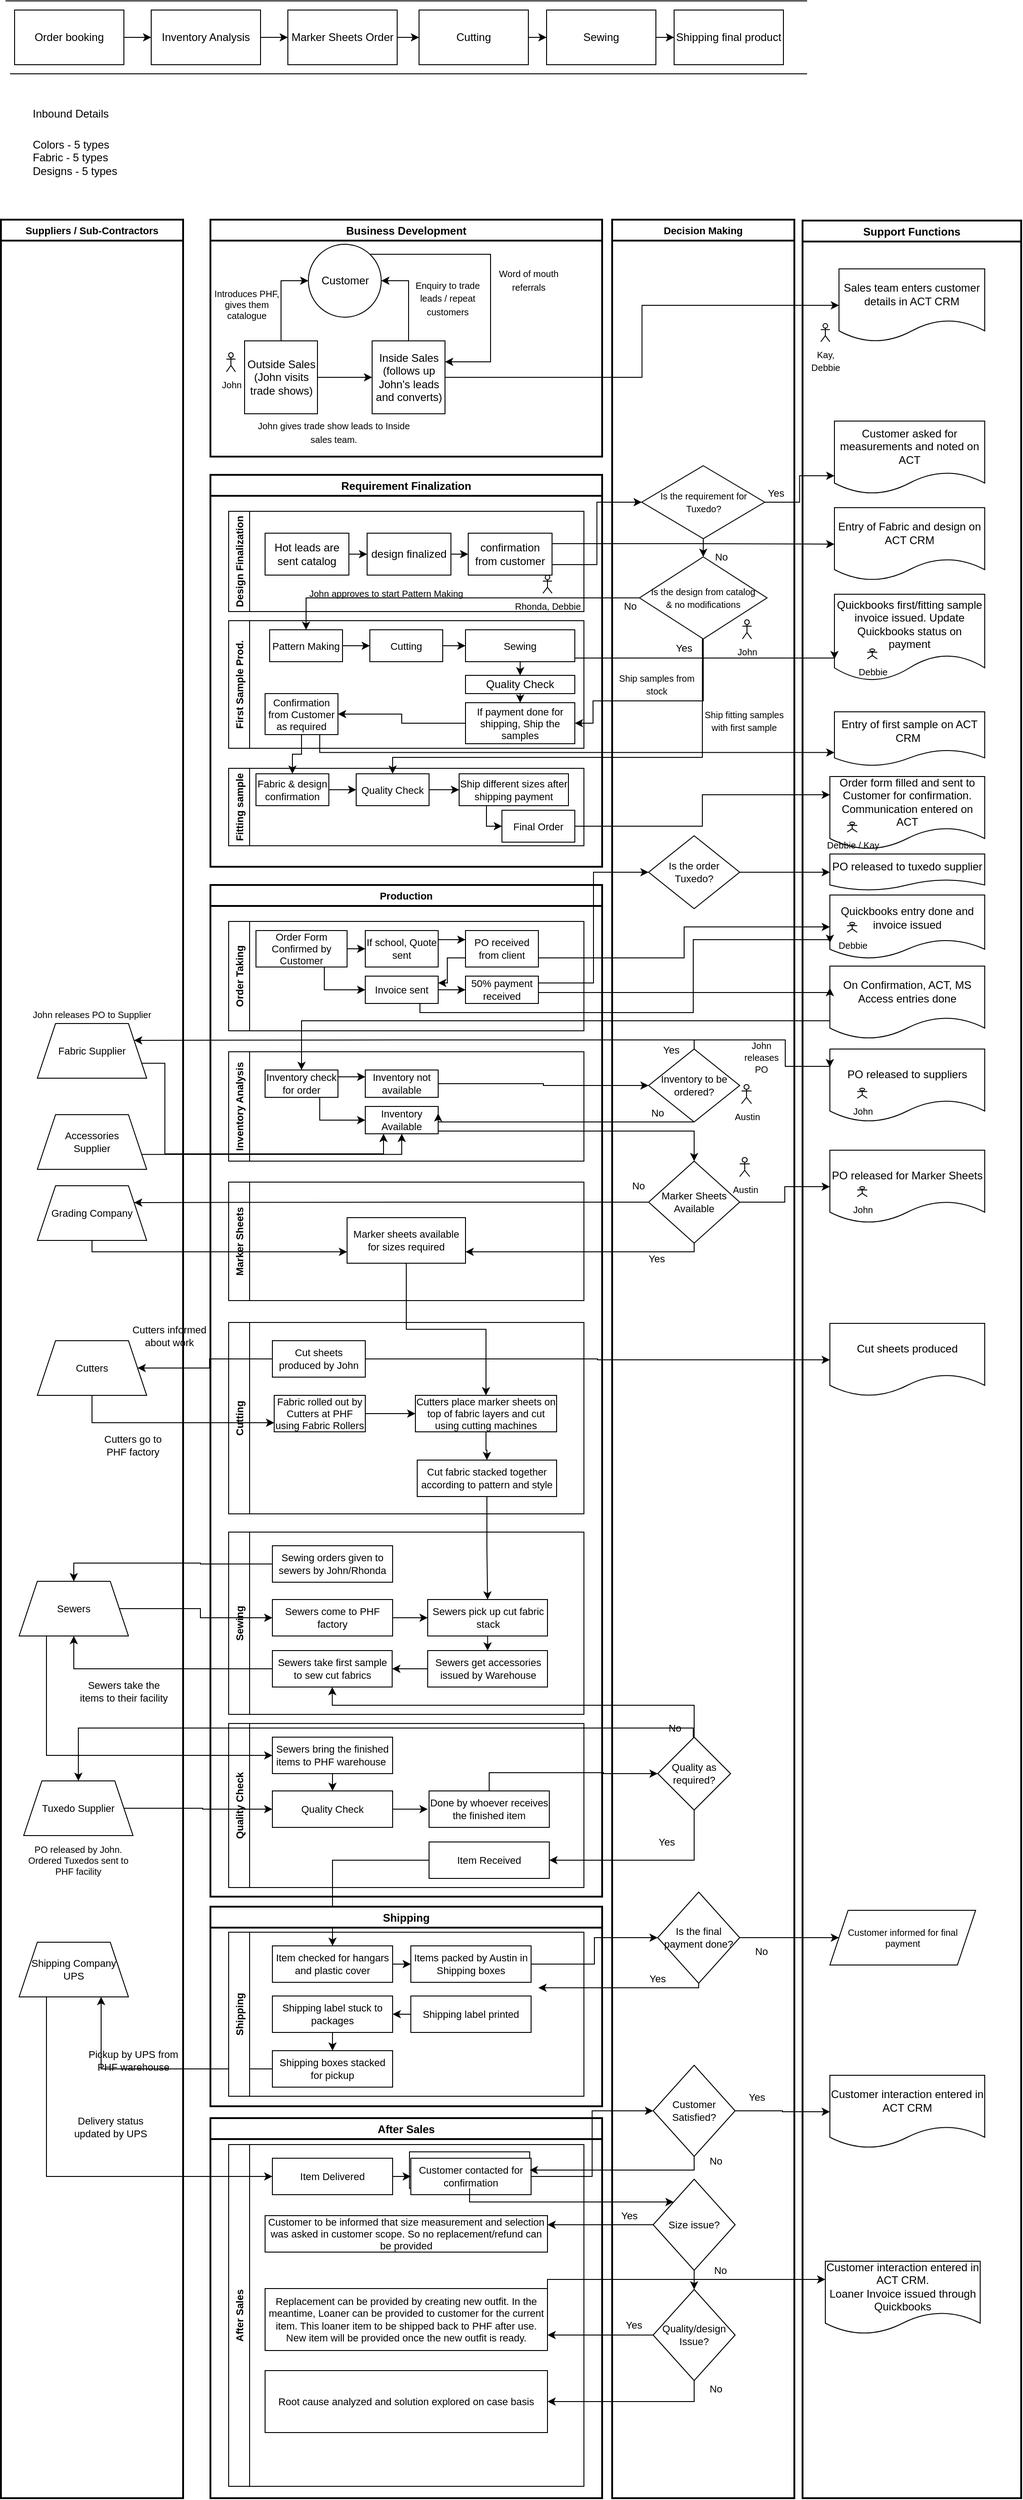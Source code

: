 <mxfile version="15.2.2" type="github">
  <diagram id="3ws7TwF3U3amYZibEbVT" name="Page-1">
    <mxGraphModel dx="1997" dy="843" grid="1" gridSize="10" guides="1" tooltips="1" connect="1" arrows="1" fold="1" page="1" pageScale="1" pageWidth="827" pageHeight="1169" math="0" shadow="0">
      <root>
        <mxCell id="0" />
        <mxCell id="1" parent="0" />
        <mxCell id="ZFm_TPCWZuQmcXaNh_XT-2" value="After Sales" style="swimlane;strokeWidth=2;gradientColor=#ffffff;" vertex="1" parent="1">
          <mxGeometry x="-130" y="2343" width="430" height="417" as="geometry" />
        </mxCell>
        <mxCell id="si4J1eO5tpDbfRMuDnGj-12" value="&lt;h1&gt;&lt;span style=&quot;font-size: 12px ; font-weight: 400&quot;&gt;Inbound Details&lt;/span&gt;&lt;/h1&gt;&lt;div&gt;&lt;span style=&quot;font-size: 12px ; font-weight: 400&quot;&gt;Colors - 5 types&lt;/span&gt;&lt;/div&gt;&lt;div&gt;&lt;span style=&quot;font-size: 12px ; font-weight: 400&quot;&gt;Fabric - 5 types&lt;/span&gt;&lt;/div&gt;&lt;div&gt;&lt;span style=&quot;font-size: 12px ; font-weight: 400&quot;&gt;Designs - 5 types&lt;/span&gt;&lt;/div&gt;" style="text;html=1;strokeColor=none;fillColor=none;spacing=5;spacingTop=-20;whiteSpace=wrap;overflow=hidden;rounded=0;" parent="1" vertex="1">
          <mxGeometry x="-330" y="120" width="190" height="100" as="geometry" />
        </mxCell>
        <mxCell id="giM4vc__VoLusEjrDxA1-3" value="" style="edgeStyle=orthogonalEdgeStyle;rounded=0;orthogonalLoop=1;jettySize=auto;html=1;" parent="1" source="giM4vc__VoLusEjrDxA1-1" target="giM4vc__VoLusEjrDxA1-2" edge="1">
          <mxGeometry relative="1" as="geometry" />
        </mxCell>
        <mxCell id="giM4vc__VoLusEjrDxA1-1" value="Order booking" style="rounded=0;whiteSpace=wrap;html=1;" parent="1" vertex="1">
          <mxGeometry x="-345" y="30" width="120" height="60" as="geometry" />
        </mxCell>
        <mxCell id="giM4vc__VoLusEjrDxA1-5" value="" style="edgeStyle=orthogonalEdgeStyle;rounded=0;orthogonalLoop=1;jettySize=auto;html=1;entryX=0;entryY=0.5;entryDx=0;entryDy=0;" parent="1" source="giM4vc__VoLusEjrDxA1-2" target="giM4vc__VoLusEjrDxA1-6" edge="1">
          <mxGeometry relative="1" as="geometry">
            <mxPoint x="-45" y="60" as="targetPoint" />
          </mxGeometry>
        </mxCell>
        <mxCell id="giM4vc__VoLusEjrDxA1-2" value="Inventory Analysis" style="whiteSpace=wrap;html=1;rounded=0;" parent="1" vertex="1">
          <mxGeometry x="-195" y="30" width="120" height="60" as="geometry" />
        </mxCell>
        <mxCell id="giM4vc__VoLusEjrDxA1-9" value="" style="edgeStyle=orthogonalEdgeStyle;rounded=0;orthogonalLoop=1;jettySize=auto;html=1;" parent="1" source="giM4vc__VoLusEjrDxA1-6" target="giM4vc__VoLusEjrDxA1-8" edge="1">
          <mxGeometry relative="1" as="geometry" />
        </mxCell>
        <mxCell id="giM4vc__VoLusEjrDxA1-6" value="Marker Sheets Order" style="whiteSpace=wrap;html=1;rounded=0;" parent="1" vertex="1">
          <mxGeometry x="-45" y="30" width="120" height="60" as="geometry" />
        </mxCell>
        <mxCell id="giM4vc__VoLusEjrDxA1-13" value="" style="edgeStyle=orthogonalEdgeStyle;rounded=0;orthogonalLoop=1;jettySize=auto;html=1;" parent="1" source="giM4vc__VoLusEjrDxA1-8" target="giM4vc__VoLusEjrDxA1-12" edge="1">
          <mxGeometry relative="1" as="geometry" />
        </mxCell>
        <mxCell id="giM4vc__VoLusEjrDxA1-8" value="Cutting" style="whiteSpace=wrap;html=1;rounded=0;" parent="1" vertex="1">
          <mxGeometry x="99" y="30" width="120" height="60" as="geometry" />
        </mxCell>
        <mxCell id="giM4vc__VoLusEjrDxA1-10" value="" style="endArrow=none;html=1;" parent="1" edge="1">
          <mxGeometry width="50" height="50" relative="1" as="geometry">
            <mxPoint x="-355" y="20" as="sourcePoint" />
            <mxPoint x="525" y="20" as="targetPoint" />
          </mxGeometry>
        </mxCell>
        <mxCell id="giM4vc__VoLusEjrDxA1-11" value="" style="endArrow=none;html=1;" parent="1" edge="1">
          <mxGeometry width="50" height="50" relative="1" as="geometry">
            <mxPoint x="-350" y="100" as="sourcePoint" />
            <mxPoint x="525" y="100" as="targetPoint" />
          </mxGeometry>
        </mxCell>
        <mxCell id="giM4vc__VoLusEjrDxA1-15" value="" style="edgeStyle=orthogonalEdgeStyle;rounded=0;orthogonalLoop=1;jettySize=auto;html=1;" parent="1" source="giM4vc__VoLusEjrDxA1-12" target="giM4vc__VoLusEjrDxA1-14" edge="1">
          <mxGeometry relative="1" as="geometry" />
        </mxCell>
        <mxCell id="giM4vc__VoLusEjrDxA1-12" value="Sewing" style="whiteSpace=wrap;html=1;rounded=0;" parent="1" vertex="1">
          <mxGeometry x="239" y="30" width="120" height="60" as="geometry" />
        </mxCell>
        <mxCell id="giM4vc__VoLusEjrDxA1-14" value="Shipping final product" style="whiteSpace=wrap;html=1;rounded=0;" parent="1" vertex="1">
          <mxGeometry x="379" y="30" width="120" height="60" as="geometry" />
        </mxCell>
        <mxCell id="Ys0ninHCE1J-J9OSWRq_-14" value="Business Development" style="swimlane;strokeWidth=2;" parent="1" vertex="1">
          <mxGeometry x="-130" y="260" width="430" height="260" as="geometry">
            <mxRectangle x="-130" y="260" width="130" height="23" as="alternateBounds" />
          </mxGeometry>
        </mxCell>
        <mxCell id="si4J1eO5tpDbfRMuDnGj-18" value="Inside Sales&lt;br&gt;(follows up John&#39;s leads and converts)" style="whiteSpace=wrap;html=1;aspect=fixed;" parent="Ys0ninHCE1J-J9OSWRq_-14" vertex="1">
          <mxGeometry x="177.5" y="133" width="80" height="80" as="geometry" />
        </mxCell>
        <mxCell id="Ys0ninHCE1J-J9OSWRq_-9" style="edgeStyle=orthogonalEdgeStyle;rounded=0;orthogonalLoop=1;jettySize=auto;html=1;exitX=1;exitY=0;exitDx=0;exitDy=0;entryX=1;entryY=0.25;entryDx=0;entryDy=0;" parent="Ys0ninHCE1J-J9OSWRq_-14" edge="1">
          <mxGeometry relative="1" as="geometry">
            <mxPoint x="175.784" y="41.716" as="sourcePoint" />
            <mxPoint x="257.5" y="156" as="targetPoint" />
            <Array as="points">
              <mxPoint x="307.5" y="38" />
              <mxPoint x="307.5" y="156" />
            </Array>
          </mxGeometry>
        </mxCell>
        <mxCell id="si4J1eO5tpDbfRMuDnGj-19" value="Customer" style="ellipse;whiteSpace=wrap;html=1;aspect=fixed;" parent="Ys0ninHCE1J-J9OSWRq_-14" vertex="1">
          <mxGeometry x="107.5" y="27" width="80" height="80" as="geometry" />
        </mxCell>
        <mxCell id="Ys0ninHCE1J-J9OSWRq_-4" style="edgeStyle=orthogonalEdgeStyle;rounded=0;orthogonalLoop=1;jettySize=auto;html=1;exitX=0.5;exitY=0;exitDx=0;exitDy=0;entryX=1;entryY=0.5;entryDx=0;entryDy=0;" parent="Ys0ninHCE1J-J9OSWRq_-14" source="si4J1eO5tpDbfRMuDnGj-18" target="si4J1eO5tpDbfRMuDnGj-19" edge="1">
          <mxGeometry relative="1" as="geometry" />
        </mxCell>
        <mxCell id="Ys0ninHCE1J-J9OSWRq_-2" style="edgeStyle=orthogonalEdgeStyle;rounded=0;orthogonalLoop=1;jettySize=auto;html=1;exitX=0.5;exitY=0;exitDx=0;exitDy=0;entryX=0;entryY=0.5;entryDx=0;entryDy=0;" parent="Ys0ninHCE1J-J9OSWRq_-14" source="si4J1eO5tpDbfRMuDnGj-23" target="si4J1eO5tpDbfRMuDnGj-19" edge="1">
          <mxGeometry relative="1" as="geometry" />
        </mxCell>
        <mxCell id="Ys0ninHCE1J-J9OSWRq_-3" style="edgeStyle=orthogonalEdgeStyle;rounded=0;orthogonalLoop=1;jettySize=auto;html=1;exitX=1;exitY=0.5;exitDx=0;exitDy=0;entryX=0;entryY=0.5;entryDx=0;entryDy=0;" parent="Ys0ninHCE1J-J9OSWRq_-14" source="si4J1eO5tpDbfRMuDnGj-23" target="si4J1eO5tpDbfRMuDnGj-18" edge="1">
          <mxGeometry relative="1" as="geometry" />
        </mxCell>
        <mxCell id="si4J1eO5tpDbfRMuDnGj-23" value="Outside Sales&lt;br&gt;(John visits trade shows)" style="whiteSpace=wrap;html=1;aspect=fixed;" parent="Ys0ninHCE1J-J9OSWRq_-14" vertex="1">
          <mxGeometry x="37.5" y="133" width="80" height="80" as="geometry" />
        </mxCell>
        <mxCell id="si4J1eO5tpDbfRMuDnGj-28" value="&lt;font style=&quot;font-size: 10px&quot;&gt;John gives trade show leads to Inside sales team.&lt;br&gt;&lt;/font&gt;" style="text;html=1;strokeColor=none;fillColor=none;align=center;verticalAlign=middle;whiteSpace=wrap;rounded=0;" parent="Ys0ninHCE1J-J9OSWRq_-14" vertex="1">
          <mxGeometry x="47.5" y="223" width="175" height="20" as="geometry" />
        </mxCell>
        <mxCell id="si4J1eO5tpDbfRMuDnGj-31" value="&lt;font style=&quot;font-size: 10px&quot;&gt;John&lt;/font&gt;" style="shape=umlActor;verticalLabelPosition=bottom;verticalAlign=top;html=1;outlineConnect=0;" parent="Ys0ninHCE1J-J9OSWRq_-14" vertex="1">
          <mxGeometry x="17.5" y="146" width="10" height="21" as="geometry" />
        </mxCell>
        <mxCell id="Ys0ninHCE1J-J9OSWRq_-5" value="&lt;font style=&quot;font-size: 10px&quot;&gt;Enquiry to trade leads / repeat customers&lt;br&gt;&lt;/font&gt;" style="text;html=1;strokeColor=none;fillColor=none;align=center;verticalAlign=middle;whiteSpace=wrap;rounded=0;" parent="Ys0ninHCE1J-J9OSWRq_-14" vertex="1">
          <mxGeometry x="222.5" y="76" width="75" height="20" as="geometry" />
        </mxCell>
        <mxCell id="si4J1eO5tpDbfRMuDnGj-25" value="&lt;font style=&quot;font-size: 10px;&quot;&gt;Introduces PHF, gives them catalogue&lt;/font&gt;" style="text;html=1;strokeColor=none;fillColor=none;align=center;verticalAlign=middle;whiteSpace=wrap;rounded=0;fontSize=10;" parent="Ys0ninHCE1J-J9OSWRq_-14" vertex="1">
          <mxGeometry x="-5.5" y="83" width="90" height="20" as="geometry" />
        </mxCell>
        <mxCell id="Ys0ninHCE1J-J9OSWRq_-7" value="&lt;font style=&quot;font-size: 10px&quot;&gt;Word of mouth referrals&lt;br&gt;&lt;/font&gt;" style="text;html=1;strokeColor=none;fillColor=none;align=center;verticalAlign=middle;whiteSpace=wrap;rounded=0;" parent="Ys0ninHCE1J-J9OSWRq_-14" vertex="1">
          <mxGeometry x="297.5" y="56" width="102.5" height="20" as="geometry" />
        </mxCell>
        <mxCell id="Ys0ninHCE1J-J9OSWRq_-15" value="Support Functions" style="swimlane;strokeWidth=2;" parent="1" vertex="1">
          <mxGeometry x="520" y="261" width="240" height="2499" as="geometry">
            <mxRectangle x="360" y="260" width="130" height="23" as="alternateBounds" />
          </mxGeometry>
        </mxCell>
        <mxCell id="Ys0ninHCE1J-J9OSWRq_-16" value="Sales team enters customer details in ACT CRM" style="shape=document;whiteSpace=wrap;html=1;boundedLbl=1;" parent="Ys0ninHCE1J-J9OSWRq_-15" vertex="1">
          <mxGeometry x="40" y="53" width="160" height="80" as="geometry" />
        </mxCell>
        <mxCell id="Ys0ninHCE1J-J9OSWRq_-55" value="Entry of Fabric and design on ACT CRM" style="shape=document;whiteSpace=wrap;html=1;boundedLbl=1;" parent="Ys0ninHCE1J-J9OSWRq_-15" vertex="1">
          <mxGeometry x="35" y="315" width="165" height="80" as="geometry" />
        </mxCell>
        <mxCell id="Ys0ninHCE1J-J9OSWRq_-58" value="Entry of first sample on ACT CRM&amp;nbsp;" style="shape=document;whiteSpace=wrap;html=1;boundedLbl=1;" parent="Ys0ninHCE1J-J9OSWRq_-15" vertex="1">
          <mxGeometry x="35" y="539" width="165" height="59.5" as="geometry" />
        </mxCell>
        <mxCell id="Ys0ninHCE1J-J9OSWRq_-60" value="Order form filled and sent to Customer for confirmation.&lt;br&gt;Communication entered on ACT" style="shape=document;whiteSpace=wrap;html=1;boundedLbl=1;" parent="Ys0ninHCE1J-J9OSWRq_-15" vertex="1">
          <mxGeometry x="30" y="610" width="170" height="80" as="geometry" />
        </mxCell>
        <mxCell id="Ys0ninHCE1J-J9OSWRq_-75" value="On Confirmation, ACT, MS Access entries done" style="shape=document;whiteSpace=wrap;html=1;boundedLbl=1;" parent="Ys0ninHCE1J-J9OSWRq_-15" vertex="1">
          <mxGeometry x="30" y="818" width="170" height="80" as="geometry" />
        </mxCell>
        <mxCell id="Ys0ninHCE1J-J9OSWRq_-97" value="Quickbooks entry done and invoice issued" style="shape=document;whiteSpace=wrap;html=1;boundedLbl=1;" parent="Ys0ninHCE1J-J9OSWRq_-15" vertex="1">
          <mxGeometry x="30" y="740" width="170" height="70" as="geometry" />
        </mxCell>
        <mxCell id="Ys0ninHCE1J-J9OSWRq_-125" value="PO released to suppliers" style="shape=document;whiteSpace=wrap;html=1;boundedLbl=1;" parent="Ys0ninHCE1J-J9OSWRq_-15" vertex="1">
          <mxGeometry x="30" y="909" width="170" height="80" as="geometry" />
        </mxCell>
        <mxCell id="Ys0ninHCE1J-J9OSWRq_-147" value="PO released for Marker Sheets" style="shape=document;whiteSpace=wrap;html=1;boundedLbl=1;" parent="Ys0ninHCE1J-J9OSWRq_-15" vertex="1">
          <mxGeometry x="30" y="1020" width="170" height="80" as="geometry" />
        </mxCell>
        <mxCell id="Ys0ninHCE1J-J9OSWRq_-164" value="Cut sheets produced" style="shape=document;whiteSpace=wrap;html=1;boundedLbl=1;" parent="Ys0ninHCE1J-J9OSWRq_-15" vertex="1">
          <mxGeometry x="30" y="1210" width="170" height="80" as="geometry" />
        </mxCell>
        <mxCell id="Ys0ninHCE1J-J9OSWRq_-248" value="Customer interaction entered in ACT CRM" style="shape=document;whiteSpace=wrap;html=1;boundedLbl=1;" parent="Ys0ninHCE1J-J9OSWRq_-15" vertex="1">
          <mxGeometry x="30" y="2035" width="170" height="80" as="geometry" />
        </mxCell>
        <mxCell id="si4J1eO5tpDbfRMuDnGj-29" value="&lt;font style=&quot;font-size: 10px&quot;&gt;Kay,&lt;br&gt;Debbie&lt;/font&gt;" style="shape=umlActor;verticalLabelPosition=bottom;verticalAlign=top;html=1;outlineConnect=0;" parent="Ys0ninHCE1J-J9OSWRq_-15" vertex="1">
          <mxGeometry x="20" y="113" width="10" height="20" as="geometry" />
        </mxCell>
        <mxCell id="Ys0ninHCE1J-J9OSWRq_-271" value="Quickbooks first/fitting sample invoice issued. Update Quickbooks status on payment" style="shape=document;whiteSpace=wrap;html=1;boundedLbl=1;" parent="Ys0ninHCE1J-J9OSWRq_-15" vertex="1">
          <mxGeometry x="35" y="410" width="165" height="95" as="geometry" />
        </mxCell>
        <mxCell id="Ys0ninHCE1J-J9OSWRq_-284" value="&lt;span style=&quot;font-size: 10px&quot;&gt;John&lt;/span&gt;" style="shape=umlActor;verticalLabelPosition=bottom;verticalAlign=top;html=1;outlineConnect=0;" parent="Ys0ninHCE1J-J9OSWRq_-15" vertex="1">
          <mxGeometry x="60" y="1060" width="11" height="11" as="geometry" />
        </mxCell>
        <mxCell id="Ys0ninHCE1J-J9OSWRq_-285" value="&lt;span style=&quot;font-size: 10px&quot;&gt;Debbie&lt;/span&gt;" style="shape=umlActor;verticalLabelPosition=bottom;verticalAlign=top;html=1;outlineConnect=0;" parent="Ys0ninHCE1J-J9OSWRq_-15" vertex="1">
          <mxGeometry x="49" y="770" width="11" height="11" as="geometry" />
        </mxCell>
        <mxCell id="Ys0ninHCE1J-J9OSWRq_-286" value="&lt;span style=&quot;font-size: 10px&quot;&gt;Debbie / Kay&lt;/span&gt;" style="shape=umlActor;verticalLabelPosition=bottom;verticalAlign=top;html=1;outlineConnect=0;" parent="Ys0ninHCE1J-J9OSWRq_-15" vertex="1">
          <mxGeometry x="49" y="660" width="11" height="11" as="geometry" />
        </mxCell>
        <mxCell id="Ys0ninHCE1J-J9OSWRq_-287" value="&lt;span style=&quot;font-size: 10px&quot;&gt;Debbie&lt;/span&gt;" style="shape=umlActor;verticalLabelPosition=bottom;verticalAlign=top;html=1;outlineConnect=0;" parent="Ys0ninHCE1J-J9OSWRq_-15" vertex="1">
          <mxGeometry x="71" y="470" width="11" height="11" as="geometry" />
        </mxCell>
        <mxCell id="Ys0ninHCE1J-J9OSWRq_-290" value="Customer informed for final payment" style="shape=parallelogram;perimeter=parallelogramPerimeter;whiteSpace=wrap;html=1;fixedSize=1;fontSize=10;" parent="Ys0ninHCE1J-J9OSWRq_-15" vertex="1">
          <mxGeometry x="30" y="1854" width="160" height="60" as="geometry" />
        </mxCell>
        <mxCell id="Ys0ninHCE1J-J9OSWRq_-297" value="Customer asked for measurements and noted on ACT" style="shape=document;whiteSpace=wrap;html=1;boundedLbl=1;" parent="Ys0ninHCE1J-J9OSWRq_-15" vertex="1">
          <mxGeometry x="35" y="220" width="165" height="80" as="geometry" />
        </mxCell>
        <mxCell id="Ys0ninHCE1J-J9OSWRq_-304" value="PO released to tuxedo supplier" style="shape=document;whiteSpace=wrap;html=1;boundedLbl=1;" parent="Ys0ninHCE1J-J9OSWRq_-15" vertex="1">
          <mxGeometry x="30" y="695" width="170" height="40" as="geometry" />
        </mxCell>
        <mxCell id="ZFm_TPCWZuQmcXaNh_XT-3" value="Customer interaction entered in ACT CRM.&lt;br&gt;Loaner Invoice issued through Quickbooks" style="shape=document;whiteSpace=wrap;html=1;boundedLbl=1;" vertex="1" parent="Ys0ninHCE1J-J9OSWRq_-15">
          <mxGeometry x="25" y="2239" width="170" height="80" as="geometry" />
        </mxCell>
        <mxCell id="Ys0ninHCE1J-J9OSWRq_-17" style="edgeStyle=orthogonalEdgeStyle;rounded=0;orthogonalLoop=1;jettySize=auto;html=1;exitX=1;exitY=0.5;exitDx=0;exitDy=0;entryX=0;entryY=0.5;entryDx=0;entryDy=0;" parent="1" source="si4J1eO5tpDbfRMuDnGj-18" target="Ys0ninHCE1J-J9OSWRq_-16" edge="1">
          <mxGeometry relative="1" as="geometry" />
        </mxCell>
        <mxCell id="Ys0ninHCE1J-J9OSWRq_-18" value="Requirement Finalization" style="swimlane;strokeWidth=2;" parent="1" vertex="1">
          <mxGeometry x="-130" y="540" width="430" height="430" as="geometry">
            <mxRectangle x="-130" y="540" width="180" height="23" as="alternateBounds" />
          </mxGeometry>
        </mxCell>
        <mxCell id="Ys0ninHCE1J-J9OSWRq_-36" value="Design Finalization" style="swimlane;horizontal=0;startSize=23;fontSize=11;" parent="Ys0ninHCE1J-J9OSWRq_-18" vertex="1">
          <mxGeometry x="20" y="40" width="390" height="110" as="geometry">
            <mxRectangle x="20" y="40" width="30" height="130" as="alternateBounds" />
          </mxGeometry>
        </mxCell>
        <mxCell id="Ys0ninHCE1J-J9OSWRq_-20" value="Hot leads are sent catalog" style="rounded=0;whiteSpace=wrap;html=1;" parent="Ys0ninHCE1J-J9OSWRq_-36" vertex="1">
          <mxGeometry x="40" y="24" width="92" height="46" as="geometry" />
        </mxCell>
        <mxCell id="Ys0ninHCE1J-J9OSWRq_-23" value="design finalized" style="rounded=0;whiteSpace=wrap;html=1;" parent="Ys0ninHCE1J-J9OSWRq_-36" vertex="1">
          <mxGeometry x="152" y="24" width="92" height="46" as="geometry" />
        </mxCell>
        <mxCell id="Ys0ninHCE1J-J9OSWRq_-25" value="confirmation from customer" style="rounded=0;whiteSpace=wrap;html=1;" parent="Ys0ninHCE1J-J9OSWRq_-36" vertex="1">
          <mxGeometry x="263" y="24" width="92" height="46" as="geometry" />
        </mxCell>
        <mxCell id="Ys0ninHCE1J-J9OSWRq_-24" style="edgeStyle=orthogonalEdgeStyle;rounded=0;orthogonalLoop=1;jettySize=auto;html=1;exitX=1;exitY=0.5;exitDx=0;exitDy=0;entryX=0;entryY=0.5;entryDx=0;entryDy=0;" parent="Ys0ninHCE1J-J9OSWRq_-36" source="Ys0ninHCE1J-J9OSWRq_-20" target="Ys0ninHCE1J-J9OSWRq_-23" edge="1">
          <mxGeometry relative="1" as="geometry" />
        </mxCell>
        <mxCell id="Ys0ninHCE1J-J9OSWRq_-26" style="edgeStyle=orthogonalEdgeStyle;rounded=0;orthogonalLoop=1;jettySize=auto;html=1;exitX=1;exitY=0.5;exitDx=0;exitDy=0;entryX=0;entryY=0.5;entryDx=0;entryDy=0;" parent="Ys0ninHCE1J-J9OSWRq_-36" source="Ys0ninHCE1J-J9OSWRq_-23" target="Ys0ninHCE1J-J9OSWRq_-25" edge="1">
          <mxGeometry relative="1" as="geometry" />
        </mxCell>
        <mxCell id="Ys0ninHCE1J-J9OSWRq_-48" value="&lt;font style=&quot;font-size: 10px&quot;&gt;John approves to start Pattern Making&lt;/font&gt;" style="text;html=1;strokeColor=none;fillColor=none;align=center;verticalAlign=middle;whiteSpace=wrap;rounded=0;fontSize=11;" parent="Ys0ninHCE1J-J9OSWRq_-36" vertex="1">
          <mxGeometry x="77" y="80" width="192" height="20" as="geometry" />
        </mxCell>
        <mxCell id="si4J1eO5tpDbfRMuDnGj-38" value="&lt;font style=&quot;font-size: 10px&quot;&gt;Rhonda, Debbie&lt;/font&gt;" style="shape=umlActor;verticalLabelPosition=bottom;verticalAlign=top;html=1;outlineConnect=0;" parent="Ys0ninHCE1J-J9OSWRq_-36" vertex="1">
          <mxGeometry x="345" y="70" width="10" height="20" as="geometry" />
        </mxCell>
        <mxCell id="Ys0ninHCE1J-J9OSWRq_-46" style="edgeStyle=orthogonalEdgeStyle;rounded=0;orthogonalLoop=1;jettySize=auto;html=1;exitX=0;exitY=0.5;exitDx=0;exitDy=0;entryX=1;entryY=0.5;entryDx=0;entryDy=0;fontSize=11;" parent="Ys0ninHCE1J-J9OSWRq_-18" source="Ys0ninHCE1J-J9OSWRq_-43" target="Ys0ninHCE1J-J9OSWRq_-44" edge="1">
          <mxGeometry relative="1" as="geometry" />
        </mxCell>
        <mxCell id="Ys0ninHCE1J-J9OSWRq_-43" value="If payment done for shipping, Ship the samples" style="rounded=0;whiteSpace=wrap;html=1;fontSize=11;" parent="Ys0ninHCE1J-J9OSWRq_-18" vertex="1">
          <mxGeometry x="280" y="250" width="120" height="45" as="geometry" />
        </mxCell>
        <mxCell id="GqHSPxry4RWdrC41Deae-7" style="edgeStyle=orthogonalEdgeStyle;rounded=0;orthogonalLoop=1;jettySize=auto;html=1;exitX=0.5;exitY=1;exitDx=0;exitDy=0;entryX=0.5;entryY=0;entryDx=0;entryDy=0;" parent="Ys0ninHCE1J-J9OSWRq_-18" source="Ys0ninHCE1J-J9OSWRq_-44" target="Ys0ninHCE1J-J9OSWRq_-50" edge="1">
          <mxGeometry relative="1" as="geometry" />
        </mxCell>
        <mxCell id="Ys0ninHCE1J-J9OSWRq_-44" value="Confirmation from Customer as required" style="rounded=0;whiteSpace=wrap;html=1;fontSize=11;" parent="Ys0ninHCE1J-J9OSWRq_-18" vertex="1">
          <mxGeometry x="60" y="240" width="80" height="45" as="geometry" />
        </mxCell>
        <mxCell id="Ys0ninHCE1J-J9OSWRq_-49" value="Fitting sample" style="swimlane;horizontal=0;startSize=23;fontSize=11;" parent="Ys0ninHCE1J-J9OSWRq_-18" vertex="1">
          <mxGeometry x="20" y="322" width="390" height="85" as="geometry">
            <mxRectangle x="-110" y="700" width="30" height="120" as="alternateBounds" />
          </mxGeometry>
        </mxCell>
        <mxCell id="GqHSPxry4RWdrC41Deae-10" style="edgeStyle=orthogonalEdgeStyle;rounded=0;orthogonalLoop=1;jettySize=auto;html=1;exitX=1;exitY=0.5;exitDx=0;exitDy=0;entryX=0;entryY=0.5;entryDx=0;entryDy=0;" parent="Ys0ninHCE1J-J9OSWRq_-49" source="Ys0ninHCE1J-J9OSWRq_-50" target="GqHSPxry4RWdrC41Deae-8" edge="1">
          <mxGeometry relative="1" as="geometry" />
        </mxCell>
        <mxCell id="Ys0ninHCE1J-J9OSWRq_-50" value="Fabric &amp;amp; design confirmation" style="rounded=0;whiteSpace=wrap;html=1;fontSize=11;" parent="Ys0ninHCE1J-J9OSWRq_-49" vertex="1">
          <mxGeometry x="30" y="6" width="80" height="35" as="geometry" />
        </mxCell>
        <mxCell id="Ys0ninHCE1J-J9OSWRq_-51" value="Ship different sizes after shipping payment" style="rounded=0;whiteSpace=wrap;html=1;fontSize=11;" parent="Ys0ninHCE1J-J9OSWRq_-49" vertex="1">
          <mxGeometry x="253" y="6" width="120" height="35" as="geometry" />
        </mxCell>
        <mxCell id="Ys0ninHCE1J-J9OSWRq_-52" value="Final Order" style="rounded=0;whiteSpace=wrap;html=1;fontSize=11;" parent="Ys0ninHCE1J-J9OSWRq_-49" vertex="1">
          <mxGeometry x="300" y="46" width="80" height="35" as="geometry" />
        </mxCell>
        <mxCell id="Ys0ninHCE1J-J9OSWRq_-54" style="edgeStyle=orthogonalEdgeStyle;rounded=0;orthogonalLoop=1;jettySize=auto;html=1;exitX=0.25;exitY=1;exitDx=0;exitDy=0;entryX=0;entryY=0.5;entryDx=0;entryDy=0;fontSize=11;" parent="Ys0ninHCE1J-J9OSWRq_-49" source="Ys0ninHCE1J-J9OSWRq_-51" target="Ys0ninHCE1J-J9OSWRq_-52" edge="1">
          <mxGeometry relative="1" as="geometry">
            <Array as="points">
              <mxPoint x="283" y="64" />
            </Array>
          </mxGeometry>
        </mxCell>
        <mxCell id="GqHSPxry4RWdrC41Deae-11" style="edgeStyle=orthogonalEdgeStyle;rounded=0;orthogonalLoop=1;jettySize=auto;html=1;exitX=1;exitY=0.5;exitDx=0;exitDy=0;entryX=0;entryY=0.5;entryDx=0;entryDy=0;" parent="Ys0ninHCE1J-J9OSWRq_-49" source="GqHSPxry4RWdrC41Deae-8" target="Ys0ninHCE1J-J9OSWRq_-51" edge="1">
          <mxGeometry relative="1" as="geometry" />
        </mxCell>
        <mxCell id="GqHSPxry4RWdrC41Deae-8" value="Quality Check" style="rounded=0;whiteSpace=wrap;html=1;fontSize=11;" parent="Ys0ninHCE1J-J9OSWRq_-49" vertex="1">
          <mxGeometry x="140" y="6" width="80" height="35" as="geometry" />
        </mxCell>
        <mxCell id="GqHSPxry4RWdrC41Deae-6" style="edgeStyle=orthogonalEdgeStyle;rounded=0;orthogonalLoop=1;jettySize=auto;html=1;exitX=0.5;exitY=1;exitDx=0;exitDy=0;entryX=0.5;entryY=0;entryDx=0;entryDy=0;" parent="Ys0ninHCE1J-J9OSWRq_-18" source="GqHSPxry4RWdrC41Deae-4" target="Ys0ninHCE1J-J9OSWRq_-43" edge="1">
          <mxGeometry relative="1" as="geometry" />
        </mxCell>
        <mxCell id="GqHSPxry4RWdrC41Deae-4" value="Quality Check" style="rounded=0;whiteSpace=wrap;html=1;" parent="Ys0ninHCE1J-J9OSWRq_-18" vertex="1">
          <mxGeometry x="280" y="220" width="120" height="20" as="geometry" />
        </mxCell>
        <mxCell id="Ys0ninHCE1J-J9OSWRq_-28" value="First Sample Prod." style="swimlane;horizontal=0;startSize=23;fontSize=11;" parent="1" vertex="1">
          <mxGeometry x="-110" y="700" width="390" height="140" as="geometry">
            <mxRectangle x="-110" y="700" width="30" height="120" as="alternateBounds" />
          </mxGeometry>
        </mxCell>
        <mxCell id="Ys0ninHCE1J-J9OSWRq_-37" value="Pattern Making" style="rounded=0;whiteSpace=wrap;html=1;fontSize=11;" parent="Ys0ninHCE1J-J9OSWRq_-28" vertex="1">
          <mxGeometry x="45" y="10" width="80" height="35" as="geometry" />
        </mxCell>
        <mxCell id="Ys0ninHCE1J-J9OSWRq_-38" value="Cutting" style="rounded=0;whiteSpace=wrap;html=1;fontSize=11;" parent="Ys0ninHCE1J-J9OSWRq_-28" vertex="1">
          <mxGeometry x="155" y="10" width="80" height="35" as="geometry" />
        </mxCell>
        <mxCell id="Ys0ninHCE1J-J9OSWRq_-39" value="Sewing" style="rounded=0;whiteSpace=wrap;html=1;fontSize=11;" parent="Ys0ninHCE1J-J9OSWRq_-28" vertex="1">
          <mxGeometry x="260" y="10" width="120" height="35" as="geometry" />
        </mxCell>
        <mxCell id="Ys0ninHCE1J-J9OSWRq_-40" style="edgeStyle=orthogonalEdgeStyle;rounded=0;orthogonalLoop=1;jettySize=auto;html=1;exitX=1;exitY=0.5;exitDx=0;exitDy=0;entryX=0;entryY=0.5;entryDx=0;entryDy=0;fontSize=11;" parent="Ys0ninHCE1J-J9OSWRq_-28" source="Ys0ninHCE1J-J9OSWRq_-37" target="Ys0ninHCE1J-J9OSWRq_-38" edge="1">
          <mxGeometry relative="1" as="geometry" />
        </mxCell>
        <mxCell id="Ys0ninHCE1J-J9OSWRq_-41" style="edgeStyle=orthogonalEdgeStyle;rounded=0;orthogonalLoop=1;jettySize=auto;html=1;exitX=1;exitY=0.5;exitDx=0;exitDy=0;entryX=0;entryY=0.5;entryDx=0;entryDy=0;fontSize=11;" parent="Ys0ninHCE1J-J9OSWRq_-28" source="Ys0ninHCE1J-J9OSWRq_-38" target="Ys0ninHCE1J-J9OSWRq_-39" edge="1">
          <mxGeometry relative="1" as="geometry" />
        </mxCell>
        <mxCell id="Ys0ninHCE1J-J9OSWRq_-47" style="edgeStyle=orthogonalEdgeStyle;rounded=0;orthogonalLoop=1;jettySize=auto;html=1;exitX=0;exitY=0.5;exitDx=0;exitDy=0;entryX=0.5;entryY=0;entryDx=0;entryDy=0;fontSize=11;" parent="1" source="Ys0ninHCE1J-J9OSWRq_-63" target="Ys0ninHCE1J-J9OSWRq_-37" edge="1">
          <mxGeometry relative="1" as="geometry" />
        </mxCell>
        <mxCell id="Ys0ninHCE1J-J9OSWRq_-56" style="edgeStyle=orthogonalEdgeStyle;rounded=0;orthogonalLoop=1;jettySize=auto;html=1;exitX=1;exitY=0.25;exitDx=0;exitDy=0;fontSize=11;entryX=0;entryY=0.5;entryDx=0;entryDy=0;" parent="1" source="Ys0ninHCE1J-J9OSWRq_-25" target="Ys0ninHCE1J-J9OSWRq_-55" edge="1">
          <mxGeometry relative="1" as="geometry">
            <mxPoint x="380" y="627" as="targetPoint" />
          </mxGeometry>
        </mxCell>
        <mxCell id="Ys0ninHCE1J-J9OSWRq_-61" style="edgeStyle=orthogonalEdgeStyle;rounded=0;orthogonalLoop=1;jettySize=auto;html=1;exitX=1;exitY=0.5;exitDx=0;exitDy=0;entryX=0;entryY=0.25;entryDx=0;entryDy=0;fontSize=11;" parent="1" source="Ys0ninHCE1J-J9OSWRq_-52" target="Ys0ninHCE1J-J9OSWRq_-60" edge="1">
          <mxGeometry relative="1" as="geometry" />
        </mxCell>
        <mxCell id="Ys0ninHCE1J-J9OSWRq_-62" value="Decision Making" style="swimlane;fontSize=11;strokeWidth=2;" parent="1" vertex="1">
          <mxGeometry x="311" y="260" width="200" height="2500" as="geometry" />
        </mxCell>
        <mxCell id="Ys0ninHCE1J-J9OSWRq_-63" value="&lt;font style=&quot;font-size: 10px&quot;&gt;Is the design from catalog &lt;br&gt;&amp;amp; no modifications&lt;/font&gt;" style="rhombus;whiteSpace=wrap;html=1;fontSize=11;" parent="Ys0ninHCE1J-J9OSWRq_-62" vertex="1">
          <mxGeometry x="30" y="370" width="140" height="90" as="geometry" />
        </mxCell>
        <mxCell id="Ys0ninHCE1J-J9OSWRq_-65" value="No" style="text;html=1;strokeColor=none;fillColor=none;align=center;verticalAlign=middle;whiteSpace=wrap;rounded=0;fontSize=11;" parent="Ys0ninHCE1J-J9OSWRq_-62" vertex="1">
          <mxGeometry y="414" width="40" height="20" as="geometry" />
        </mxCell>
        <mxCell id="Ys0ninHCE1J-J9OSWRq_-68" value="&lt;font style=&quot;font-size: 10px&quot;&gt;Ship fitting samples with first sample&lt;/font&gt;" style="text;html=1;strokeColor=none;fillColor=none;align=center;verticalAlign=middle;whiteSpace=wrap;rounded=0;fontSize=11;" parent="Ys0ninHCE1J-J9OSWRq_-62" vertex="1">
          <mxGeometry x="100" y="540" width="90" height="20" as="geometry" />
        </mxCell>
        <mxCell id="Ys0ninHCE1J-J9OSWRq_-72" value="&lt;font style=&quot;font-size: 10px&quot;&gt;John&lt;/font&gt;" style="shape=umlActor;verticalLabelPosition=bottom;verticalAlign=top;html=1;outlineConnect=0;" parent="Ys0ninHCE1J-J9OSWRq_-62" vertex="1">
          <mxGeometry x="143" y="439" width="10" height="21" as="geometry" />
        </mxCell>
        <mxCell id="Ys0ninHCE1J-J9OSWRq_-111" value="Inventory to be ordered?" style="rhombus;whiteSpace=wrap;html=1;fontSize=11;" parent="Ys0ninHCE1J-J9OSWRq_-62" vertex="1">
          <mxGeometry x="40" y="910" width="100" height="80" as="geometry" />
        </mxCell>
        <mxCell id="Ys0ninHCE1J-J9OSWRq_-122" value="Yes" style="text;html=1;strokeColor=none;fillColor=none;align=center;verticalAlign=middle;whiteSpace=wrap;rounded=0;fontSize=11;" parent="Ys0ninHCE1J-J9OSWRq_-62" vertex="1">
          <mxGeometry x="45" y="901" width="40" height="20" as="geometry" />
        </mxCell>
        <mxCell id="Ys0ninHCE1J-J9OSWRq_-134" value="Marker Sheets Available" style="rhombus;whiteSpace=wrap;html=1;fontSize=11;" parent="Ys0ninHCE1J-J9OSWRq_-62" vertex="1">
          <mxGeometry x="40" y="1033" width="100" height="90" as="geometry" />
        </mxCell>
        <mxCell id="Ys0ninHCE1J-J9OSWRq_-141" value="No" style="text;html=1;strokeColor=none;fillColor=none;align=center;verticalAlign=middle;whiteSpace=wrap;rounded=0;fontSize=11;" parent="Ys0ninHCE1J-J9OSWRq_-62" vertex="1">
          <mxGeometry x="30" y="970" width="40" height="20" as="geometry" />
        </mxCell>
        <mxCell id="Ys0ninHCE1J-J9OSWRq_-142" value="No" style="text;html=1;strokeColor=none;fillColor=none;align=center;verticalAlign=middle;whiteSpace=wrap;rounded=0;fontSize=11;" parent="Ys0ninHCE1J-J9OSWRq_-62" vertex="1">
          <mxGeometry x="9" y="1050" width="40" height="20" as="geometry" />
        </mxCell>
        <mxCell id="Ys0ninHCE1J-J9OSWRq_-204" value="Quality as required?" style="rhombus;whiteSpace=wrap;html=1;fontSize=11;" parent="Ys0ninHCE1J-J9OSWRq_-62" vertex="1">
          <mxGeometry x="50" y="1665" width="80" height="80" as="geometry" />
        </mxCell>
        <mxCell id="Ys0ninHCE1J-J9OSWRq_-207" value="Yes" style="text;html=1;strokeColor=none;fillColor=none;align=center;verticalAlign=middle;whiteSpace=wrap;rounded=0;fontSize=11;" parent="Ys0ninHCE1J-J9OSWRq_-62" vertex="1">
          <mxGeometry x="40" y="1770" width="40" height="20" as="geometry" />
        </mxCell>
        <mxCell id="Ys0ninHCE1J-J9OSWRq_-208" value="No" style="text;html=1;strokeColor=none;fillColor=none;align=center;verticalAlign=middle;whiteSpace=wrap;rounded=0;fontSize=11;" parent="Ys0ninHCE1J-J9OSWRq_-62" vertex="1">
          <mxGeometry x="49" y="1645" width="40" height="20" as="geometry" />
        </mxCell>
        <mxCell id="Ys0ninHCE1J-J9OSWRq_-225" value="Is the final payment done?" style="rhombus;whiteSpace=wrap;html=1;fontSize=11;" parent="Ys0ninHCE1J-J9OSWRq_-62" vertex="1">
          <mxGeometry x="50" y="1835" width="90" height="100" as="geometry" />
        </mxCell>
        <mxCell id="Ys0ninHCE1J-J9OSWRq_-228" value="Yes" style="text;html=1;strokeColor=none;fillColor=none;align=center;verticalAlign=middle;whiteSpace=wrap;rounded=0;fontSize=11;" parent="Ys0ninHCE1J-J9OSWRq_-62" vertex="1">
          <mxGeometry x="30" y="1920" width="40" height="20" as="geometry" />
        </mxCell>
        <mxCell id="Ys0ninHCE1J-J9OSWRq_-245" value="Customer Satisfied?" style="rhombus;whiteSpace=wrap;html=1;fontSize=11;" parent="Ys0ninHCE1J-J9OSWRq_-62" vertex="1">
          <mxGeometry x="45" y="2025" width="90" height="100" as="geometry" />
        </mxCell>
        <mxCell id="Ys0ninHCE1J-J9OSWRq_-260" style="edgeStyle=orthogonalEdgeStyle;rounded=0;orthogonalLoop=1;jettySize=auto;html=1;exitX=0.5;exitY=1;exitDx=0;exitDy=0;entryX=0.5;entryY=0;entryDx=0;entryDy=0;fontSize=11;" parent="Ys0ninHCE1J-J9OSWRq_-62" source="Ys0ninHCE1J-J9OSWRq_-254" target="Ys0ninHCE1J-J9OSWRq_-259" edge="1">
          <mxGeometry relative="1" as="geometry" />
        </mxCell>
        <mxCell id="Ys0ninHCE1J-J9OSWRq_-254" value="Size issue?" style="rhombus;whiteSpace=wrap;html=1;fontSize=11;" parent="Ys0ninHCE1J-J9OSWRq_-62" vertex="1">
          <mxGeometry x="45" y="2150" width="90" height="100" as="geometry" />
        </mxCell>
        <mxCell id="Ys0ninHCE1J-J9OSWRq_-259" value="Quality/design Issue?" style="rhombus;whiteSpace=wrap;html=1;fontSize=11;" parent="Ys0ninHCE1J-J9OSWRq_-62" vertex="1">
          <mxGeometry x="45" y="2271" width="90" height="100" as="geometry" />
        </mxCell>
        <mxCell id="Ys0ninHCE1J-J9OSWRq_-281" value="&lt;span style=&quot;font-size: 10px&quot;&gt;Austin&lt;/span&gt;" style="shape=umlActor;verticalLabelPosition=bottom;verticalAlign=top;html=1;outlineConnect=0;" parent="Ys0ninHCE1J-J9OSWRq_-62" vertex="1">
          <mxGeometry x="140" y="1029" width="11" height="21" as="geometry" />
        </mxCell>
        <mxCell id="Ys0ninHCE1J-J9OSWRq_-282" value="&lt;span style=&quot;font-size: 10px&quot;&gt;Austin&lt;/span&gt;" style="shape=umlActor;verticalLabelPosition=bottom;verticalAlign=top;html=1;outlineConnect=0;" parent="Ys0ninHCE1J-J9OSWRq_-62" vertex="1">
          <mxGeometry x="142" y="949" width="11" height="21" as="geometry" />
        </mxCell>
        <mxCell id="Ys0ninHCE1J-J9OSWRq_-295" style="edgeStyle=orthogonalEdgeStyle;rounded=0;orthogonalLoop=1;jettySize=auto;html=1;exitX=0.5;exitY=1;exitDx=0;exitDy=0;entryX=0.5;entryY=0;entryDx=0;entryDy=0;fontSize=10;" parent="Ys0ninHCE1J-J9OSWRq_-62" source="Ys0ninHCE1J-J9OSWRq_-294" target="Ys0ninHCE1J-J9OSWRq_-63" edge="1">
          <mxGeometry relative="1" as="geometry" />
        </mxCell>
        <mxCell id="Ys0ninHCE1J-J9OSWRq_-294" value="&lt;span style=&quot;font-size: 10px&quot;&gt;Is the requirement for Tuxedo?&lt;/span&gt;" style="rhombus;whiteSpace=wrap;html=1;fontSize=11;" parent="Ys0ninHCE1J-J9OSWRq_-62" vertex="1">
          <mxGeometry x="32.5" y="270" width="135" height="80" as="geometry" />
        </mxCell>
        <mxCell id="Ys0ninHCE1J-J9OSWRq_-299" value="Yes" style="text;html=1;strokeColor=none;fillColor=none;align=center;verticalAlign=middle;whiteSpace=wrap;rounded=0;fontSize=11;" parent="Ys0ninHCE1J-J9OSWRq_-62" vertex="1">
          <mxGeometry x="160" y="290" width="40" height="20" as="geometry" />
        </mxCell>
        <mxCell id="Ys0ninHCE1J-J9OSWRq_-296" value="No" style="text;html=1;strokeColor=none;fillColor=none;align=center;verticalAlign=middle;whiteSpace=wrap;rounded=0;fontSize=11;" parent="Ys0ninHCE1J-J9OSWRq_-62" vertex="1">
          <mxGeometry x="100" y="360" width="40" height="20" as="geometry" />
        </mxCell>
        <mxCell id="Ys0ninHCE1J-J9OSWRq_-301" value="Is the order Tuxedo?" style="rhombus;whiteSpace=wrap;html=1;fontSize=11;" parent="Ys0ninHCE1J-J9OSWRq_-62" vertex="1">
          <mxGeometry x="40" y="676" width="100" height="80" as="geometry" />
        </mxCell>
        <mxCell id="Ys0ninHCE1J-J9OSWRq_-64" style="edgeStyle=orthogonalEdgeStyle;rounded=0;orthogonalLoop=1;jettySize=auto;html=1;exitX=1;exitY=0.75;exitDx=0;exitDy=0;entryX=0;entryY=0.5;entryDx=0;entryDy=0;fontSize=11;" parent="1" source="Ys0ninHCE1J-J9OSWRq_-25" target="Ys0ninHCE1J-J9OSWRq_-294" edge="1">
          <mxGeometry relative="1" as="geometry" />
        </mxCell>
        <mxCell id="Ys0ninHCE1J-J9OSWRq_-66" style="edgeStyle=orthogonalEdgeStyle;rounded=0;orthogonalLoop=1;jettySize=auto;html=1;exitX=0.5;exitY=1;exitDx=0;exitDy=0;fontSize=11;entryX=1;entryY=0.5;entryDx=0;entryDy=0;" parent="1" source="Ys0ninHCE1J-J9OSWRq_-63" target="Ys0ninHCE1J-J9OSWRq_-43" edge="1">
          <mxGeometry relative="1" as="geometry">
            <mxPoint x="260" y="800" as="targetPoint" />
            <Array as="points">
              <mxPoint x="411" y="788" />
              <mxPoint x="290" y="788" />
            </Array>
          </mxGeometry>
        </mxCell>
        <mxCell id="Ys0ninHCE1J-J9OSWRq_-70" style="edgeStyle=orthogonalEdgeStyle;rounded=0;orthogonalLoop=1;jettySize=auto;html=1;exitX=1;exitY=0;exitDx=0;exitDy=0;fontSize=11;entryX=0.5;entryY=0;entryDx=0;entryDy=0;" parent="1" source="Ys0ninHCE1J-J9OSWRq_-67" target="GqHSPxry4RWdrC41Deae-8" edge="1">
          <mxGeometry relative="1" as="geometry">
            <mxPoint x="60" y="850" as="targetPoint" />
            <Array as="points">
              <mxPoint x="410" y="850" />
              <mxPoint x="70" y="850" />
            </Array>
          </mxGeometry>
        </mxCell>
        <mxCell id="Ys0ninHCE1J-J9OSWRq_-67" value="Yes" style="text;html=1;strokeColor=none;fillColor=none;align=center;verticalAlign=middle;whiteSpace=wrap;rounded=0;fontSize=11;" parent="1" vertex="1">
          <mxGeometry x="370" y="720" width="40" height="20" as="geometry" />
        </mxCell>
        <mxCell id="Ys0ninHCE1J-J9OSWRq_-71" value="&lt;font style=&quot;font-size: 10px&quot;&gt;Ship samples from stock&lt;/font&gt;" style="text;html=1;strokeColor=none;fillColor=none;align=center;verticalAlign=middle;whiteSpace=wrap;rounded=0;fontSize=11;" parent="1" vertex="1">
          <mxGeometry x="315" y="759.5" width="90" height="20" as="geometry" />
        </mxCell>
        <mxCell id="Ys0ninHCE1J-J9OSWRq_-73" value="Production" style="swimlane;fontSize=11;gradientColor=#ffffff;strokeWidth=2;" parent="1" vertex="1">
          <mxGeometry x="-130" y="990" width="430" height="1110" as="geometry">
            <mxRectangle x="-130" y="990" width="90" height="23" as="alternateBounds" />
          </mxGeometry>
        </mxCell>
        <mxCell id="Ys0ninHCE1J-J9OSWRq_-74" value="Order Taking" style="swimlane;horizontal=0;fontSize=11;" parent="Ys0ninHCE1J-J9OSWRq_-73" vertex="1">
          <mxGeometry x="20" y="40" width="390" height="120" as="geometry" />
        </mxCell>
        <mxCell id="Ys0ninHCE1J-J9OSWRq_-84" style="edgeStyle=orthogonalEdgeStyle;rounded=0;orthogonalLoop=1;jettySize=auto;html=1;exitX=0.75;exitY=1;exitDx=0;exitDy=0;entryX=0;entryY=0.5;entryDx=0;entryDy=0;fontSize=11;" parent="Ys0ninHCE1J-J9OSWRq_-74" source="Ys0ninHCE1J-J9OSWRq_-76" target="Ys0ninHCE1J-J9OSWRq_-82" edge="1">
          <mxGeometry relative="1" as="geometry" />
        </mxCell>
        <mxCell id="Ys0ninHCE1J-J9OSWRq_-274" style="edgeStyle=orthogonalEdgeStyle;rounded=0;orthogonalLoop=1;jettySize=auto;html=1;exitX=1;exitY=0.5;exitDx=0;exitDy=0;entryX=0;entryY=0.5;entryDx=0;entryDy=0;fontSize=10;" parent="Ys0ninHCE1J-J9OSWRq_-74" source="Ys0ninHCE1J-J9OSWRq_-76" target="Ys0ninHCE1J-J9OSWRq_-77" edge="1">
          <mxGeometry relative="1" as="geometry" />
        </mxCell>
        <mxCell id="Ys0ninHCE1J-J9OSWRq_-76" value="Order Form Confirmed by Customer" style="rounded=0;whiteSpace=wrap;html=1;fontSize=11;" parent="Ys0ninHCE1J-J9OSWRq_-74" vertex="1">
          <mxGeometry x="30" y="10" width="100" height="40" as="geometry" />
        </mxCell>
        <mxCell id="Ys0ninHCE1J-J9OSWRq_-85" style="edgeStyle=orthogonalEdgeStyle;rounded=0;orthogonalLoop=1;jettySize=auto;html=1;exitX=1;exitY=0.25;exitDx=0;exitDy=0;entryX=0;entryY=0.25;entryDx=0;entryDy=0;fontSize=11;" parent="Ys0ninHCE1J-J9OSWRq_-74" source="Ys0ninHCE1J-J9OSWRq_-77" target="Ys0ninHCE1J-J9OSWRq_-81" edge="1">
          <mxGeometry relative="1" as="geometry" />
        </mxCell>
        <mxCell id="Ys0ninHCE1J-J9OSWRq_-77" value="If school, Quote sent" style="rounded=0;whiteSpace=wrap;html=1;fontSize=11;" parent="Ys0ninHCE1J-J9OSWRq_-74" vertex="1">
          <mxGeometry x="150" y="10" width="80" height="40" as="geometry" />
        </mxCell>
        <mxCell id="Ys0ninHCE1J-J9OSWRq_-275" style="edgeStyle=orthogonalEdgeStyle;rounded=0;orthogonalLoop=1;jettySize=auto;html=1;exitX=0;exitY=0.75;exitDx=0;exitDy=0;entryX=1;entryY=0.25;entryDx=0;entryDy=0;fontSize=10;" parent="Ys0ninHCE1J-J9OSWRq_-74" source="Ys0ninHCE1J-J9OSWRq_-81" target="Ys0ninHCE1J-J9OSWRq_-82" edge="1">
          <mxGeometry relative="1" as="geometry" />
        </mxCell>
        <mxCell id="Ys0ninHCE1J-J9OSWRq_-81" value="PO received from client" style="rounded=0;whiteSpace=wrap;html=1;fontSize=11;" parent="Ys0ninHCE1J-J9OSWRq_-74" vertex="1">
          <mxGeometry x="260" y="10" width="80" height="40" as="geometry" />
        </mxCell>
        <mxCell id="Ys0ninHCE1J-J9OSWRq_-95" style="edgeStyle=orthogonalEdgeStyle;rounded=0;orthogonalLoop=1;jettySize=auto;html=1;exitX=1;exitY=0.5;exitDx=0;exitDy=0;entryX=0;entryY=0.5;entryDx=0;entryDy=0;fontSize=11;" parent="Ys0ninHCE1J-J9OSWRq_-74" source="Ys0ninHCE1J-J9OSWRq_-82" target="Ys0ninHCE1J-J9OSWRq_-94" edge="1">
          <mxGeometry relative="1" as="geometry" />
        </mxCell>
        <mxCell id="Ys0ninHCE1J-J9OSWRq_-82" value="Invoice sent" style="rounded=0;whiteSpace=wrap;html=1;fontSize=11;" parent="Ys0ninHCE1J-J9OSWRq_-74" vertex="1">
          <mxGeometry x="150" y="60" width="80" height="30" as="geometry" />
        </mxCell>
        <mxCell id="Ys0ninHCE1J-J9OSWRq_-94" value="50% payment received" style="rounded=0;whiteSpace=wrap;html=1;fontSize=11;" parent="Ys0ninHCE1J-J9OSWRq_-74" vertex="1">
          <mxGeometry x="260" y="60" width="80" height="30" as="geometry" />
        </mxCell>
        <mxCell id="Ys0ninHCE1J-J9OSWRq_-101" value="Inventory Analysis" style="swimlane;horizontal=0;fontSize=11;" parent="Ys0ninHCE1J-J9OSWRq_-73" vertex="1">
          <mxGeometry x="20" y="183" width="390" height="120" as="geometry" />
        </mxCell>
        <mxCell id="Ys0ninHCE1J-J9OSWRq_-102" style="edgeStyle=orthogonalEdgeStyle;rounded=0;orthogonalLoop=1;jettySize=auto;html=1;exitX=1;exitY=0.25;exitDx=0;exitDy=0;entryX=0;entryY=0.25;entryDx=0;entryDy=0;fontSize=11;" parent="Ys0ninHCE1J-J9OSWRq_-101" source="Ys0ninHCE1J-J9OSWRq_-104" target="Ys0ninHCE1J-J9OSWRq_-106" edge="1">
          <mxGeometry relative="1" as="geometry" />
        </mxCell>
        <mxCell id="Ys0ninHCE1J-J9OSWRq_-103" style="edgeStyle=orthogonalEdgeStyle;rounded=0;orthogonalLoop=1;jettySize=auto;html=1;exitX=0.75;exitY=1;exitDx=0;exitDy=0;entryX=0;entryY=0.5;entryDx=0;entryDy=0;fontSize=11;" parent="Ys0ninHCE1J-J9OSWRq_-101" source="Ys0ninHCE1J-J9OSWRq_-104" target="Ys0ninHCE1J-J9OSWRq_-109" edge="1">
          <mxGeometry relative="1" as="geometry" />
        </mxCell>
        <mxCell id="Ys0ninHCE1J-J9OSWRq_-104" value="Inventory check for order" style="rounded=0;whiteSpace=wrap;html=1;fontSize=11;" parent="Ys0ninHCE1J-J9OSWRq_-101" vertex="1">
          <mxGeometry x="40" y="20" width="80" height="30" as="geometry" />
        </mxCell>
        <mxCell id="Ys0ninHCE1J-J9OSWRq_-106" value="Inventory not available" style="rounded=0;whiteSpace=wrap;html=1;fontSize=11;" parent="Ys0ninHCE1J-J9OSWRq_-101" vertex="1">
          <mxGeometry x="150" y="20" width="80" height="30" as="geometry" />
        </mxCell>
        <mxCell id="Ys0ninHCE1J-J9OSWRq_-109" value="Inventory Available" style="rounded=0;whiteSpace=wrap;html=1;fontSize=11;" parent="Ys0ninHCE1J-J9OSWRq_-101" vertex="1">
          <mxGeometry x="150" y="60" width="80" height="30" as="geometry" />
        </mxCell>
        <mxCell id="Ys0ninHCE1J-J9OSWRq_-131" value="Marker sheets available for sizes required" style="rounded=0;whiteSpace=wrap;html=1;fontSize=11;" parent="Ys0ninHCE1J-J9OSWRq_-73" vertex="1">
          <mxGeometry x="150" y="365" width="130" height="50" as="geometry" />
        </mxCell>
        <mxCell id="Ys0ninHCE1J-J9OSWRq_-153" value="Fabric rolled out by Cutters at PHF using Fabric Rollers" style="whiteSpace=wrap;html=1;rounded=0;fontSize=11;" parent="Ys0ninHCE1J-J9OSWRq_-73" vertex="1">
          <mxGeometry x="70" y="560" width="100" height="40" as="geometry" />
        </mxCell>
        <mxCell id="Ys0ninHCE1J-J9OSWRq_-173" style="edgeStyle=orthogonalEdgeStyle;rounded=0;orthogonalLoop=1;jettySize=auto;html=1;exitX=0.5;exitY=1;exitDx=0;exitDy=0;entryX=0.5;entryY=0;entryDx=0;entryDy=0;fontSize=11;" parent="Ys0ninHCE1J-J9OSWRq_-73" source="Ys0ninHCE1J-J9OSWRq_-159" target="Ys0ninHCE1J-J9OSWRq_-172" edge="1">
          <mxGeometry relative="1" as="geometry" />
        </mxCell>
        <mxCell id="Ys0ninHCE1J-J9OSWRq_-159" value="Cut fabric stacked together according to pattern and style" style="whiteSpace=wrap;html=1;rounded=0;fontSize=11;" parent="Ys0ninHCE1J-J9OSWRq_-73" vertex="1">
          <mxGeometry x="227" y="631" width="153" height="40" as="geometry" />
        </mxCell>
        <mxCell id="Ys0ninHCE1J-J9OSWRq_-166" value="Sewing" style="swimlane;horizontal=0;fontSize=11;startSize=23;" parent="Ys0ninHCE1J-J9OSWRq_-73" vertex="1">
          <mxGeometry x="20" y="710" width="390" height="200" as="geometry" />
        </mxCell>
        <mxCell id="Ys0ninHCE1J-J9OSWRq_-167" value="Sewing orders given to sewers by John/Rhonda" style="rounded=0;whiteSpace=wrap;html=1;fontSize=11;" parent="Ys0ninHCE1J-J9OSWRq_-166" vertex="1">
          <mxGeometry x="48" y="15" width="132" height="40" as="geometry" />
        </mxCell>
        <mxCell id="Ys0ninHCE1J-J9OSWRq_-174" style="edgeStyle=orthogonalEdgeStyle;rounded=0;orthogonalLoop=1;jettySize=auto;html=1;exitX=1;exitY=0.5;exitDx=0;exitDy=0;entryX=0;entryY=0.5;entryDx=0;entryDy=0;fontSize=11;" parent="Ys0ninHCE1J-J9OSWRq_-166" source="Ys0ninHCE1J-J9OSWRq_-170" target="Ys0ninHCE1J-J9OSWRq_-172" edge="1">
          <mxGeometry relative="1" as="geometry" />
        </mxCell>
        <mxCell id="Ys0ninHCE1J-J9OSWRq_-170" value="Sewers come to PHF factory" style="rounded=0;whiteSpace=wrap;html=1;fontSize=11;" parent="Ys0ninHCE1J-J9OSWRq_-166" vertex="1">
          <mxGeometry x="48" y="74" width="132" height="40" as="geometry" />
        </mxCell>
        <mxCell id="Ys0ninHCE1J-J9OSWRq_-176" style="edgeStyle=orthogonalEdgeStyle;rounded=0;orthogonalLoop=1;jettySize=auto;html=1;exitX=0.5;exitY=1;exitDx=0;exitDy=0;entryX=0.5;entryY=0;entryDx=0;entryDy=0;fontSize=11;" parent="Ys0ninHCE1J-J9OSWRq_-166" source="Ys0ninHCE1J-J9OSWRq_-172" target="Ys0ninHCE1J-J9OSWRq_-175" edge="1">
          <mxGeometry relative="1" as="geometry" />
        </mxCell>
        <mxCell id="Ys0ninHCE1J-J9OSWRq_-172" value="Sewers pick up cut fabric stack" style="rounded=0;whiteSpace=wrap;html=1;fontSize=11;" parent="Ys0ninHCE1J-J9OSWRq_-166" vertex="1">
          <mxGeometry x="218.5" y="74" width="131.5" height="40" as="geometry" />
        </mxCell>
        <mxCell id="Ys0ninHCE1J-J9OSWRq_-185" style="edgeStyle=orthogonalEdgeStyle;rounded=0;orthogonalLoop=1;jettySize=auto;html=1;exitX=0;exitY=0.5;exitDx=0;exitDy=0;entryX=1;entryY=0.5;entryDx=0;entryDy=0;fontSize=11;" parent="Ys0ninHCE1J-J9OSWRq_-166" source="Ys0ninHCE1J-J9OSWRq_-175" target="Ys0ninHCE1J-J9OSWRq_-184" edge="1">
          <mxGeometry relative="1" as="geometry" />
        </mxCell>
        <mxCell id="Ys0ninHCE1J-J9OSWRq_-175" value="Sewers get accessories issued by Warehouse" style="rounded=0;whiteSpace=wrap;html=1;fontSize=11;" parent="Ys0ninHCE1J-J9OSWRq_-166" vertex="1">
          <mxGeometry x="218.5" y="130" width="131.5" height="40" as="geometry" />
        </mxCell>
        <mxCell id="Ys0ninHCE1J-J9OSWRq_-184" value="Sewers take first sample to sew cut fabrics" style="rounded=0;whiteSpace=wrap;html=1;fontSize=11;" parent="Ys0ninHCE1J-J9OSWRq_-166" vertex="1">
          <mxGeometry x="48" y="130" width="131.5" height="40" as="geometry" />
        </mxCell>
        <mxCell id="Ys0ninHCE1J-J9OSWRq_-201" value="Done by whoever receives the finished item" style="rounded=0;whiteSpace=wrap;html=1;fontSize=11;" parent="Ys0ninHCE1J-J9OSWRq_-73" vertex="1">
          <mxGeometry x="240" y="994" width="132" height="40" as="geometry" />
        </mxCell>
        <mxCell id="Ys0ninHCE1J-J9OSWRq_-202" value="Item Received" style="rounded=0;whiteSpace=wrap;html=1;fontSize=11;" parent="Ys0ninHCE1J-J9OSWRq_-73" vertex="1">
          <mxGeometry x="240" y="1050" width="132" height="40" as="geometry" />
        </mxCell>
        <mxCell id="Ys0ninHCE1J-J9OSWRq_-251" value="Issue analyzed" style="rounded=0;whiteSpace=wrap;html=1;fontSize=11;" parent="Ys0ninHCE1J-J9OSWRq_-73" vertex="1">
          <mxGeometry x="218.5" y="1390" width="132" height="40" as="geometry" />
        </mxCell>
        <mxCell id="Ys0ninHCE1J-J9OSWRq_-263" value="Replacement can be provided by creating new outfit. In the meantime, Loaner can be provided to customer for the current item. This loaner item to be shipped back to PHF after use. New item will be provided once the new outfit is ready." style="rounded=0;whiteSpace=wrap;html=1;fontSize=11;" parent="Ys0ninHCE1J-J9OSWRq_-73" vertex="1">
          <mxGeometry x="60" y="1540" width="310" height="68" as="geometry" />
        </mxCell>
        <mxCell id="Ys0ninHCE1J-J9OSWRq_-96" style="edgeStyle=orthogonalEdgeStyle;rounded=0;orthogonalLoop=1;jettySize=auto;html=1;exitX=0.75;exitY=1;exitDx=0;exitDy=0;fontSize=11;entryX=0;entryY=0.75;entryDx=0;entryDy=0;" parent="1" source="Ys0ninHCE1J-J9OSWRq_-82" target="Ys0ninHCE1J-J9OSWRq_-97" edge="1">
          <mxGeometry relative="1" as="geometry">
            <mxPoint x="540.833" y="1080" as="targetPoint" />
            <Array as="points">
              <mxPoint x="100" y="1130" />
              <mxPoint x="400" y="1130" />
              <mxPoint x="400" y="1050" />
            </Array>
          </mxGeometry>
        </mxCell>
        <mxCell id="Ys0ninHCE1J-J9OSWRq_-98" style="edgeStyle=orthogonalEdgeStyle;rounded=0;orthogonalLoop=1;jettySize=auto;html=1;exitX=1;exitY=0.5;exitDx=0;exitDy=0;fontSize=11;entryX=0;entryY=0.25;entryDx=0;entryDy=0;" parent="1" edge="1">
          <mxGeometry relative="1" as="geometry">
            <mxPoint x="230" y="1108" as="sourcePoint" />
            <mxPoint x="550.0" y="1103" as="targetPoint" />
            <Array as="points">
              <mxPoint x="550" y="1108" />
            </Array>
          </mxGeometry>
        </mxCell>
        <mxCell id="Ys0ninHCE1J-J9OSWRq_-112" style="edgeStyle=orthogonalEdgeStyle;rounded=0;orthogonalLoop=1;jettySize=auto;html=1;exitX=1;exitY=0.5;exitDx=0;exitDy=0;entryX=0;entryY=0.5;entryDx=0;entryDy=0;fontSize=11;" parent="1" source="Ys0ninHCE1J-J9OSWRq_-106" target="Ys0ninHCE1J-J9OSWRq_-111" edge="1">
          <mxGeometry relative="1" as="geometry" />
        </mxCell>
        <mxCell id="Ys0ninHCE1J-J9OSWRq_-113" value="Suppliers / Sub-Contractors" style="swimlane;fontSize=11;strokeWidth=2;" parent="1" vertex="1">
          <mxGeometry x="-360" y="260" width="200" height="2500" as="geometry" />
        </mxCell>
        <mxCell id="Ys0ninHCE1J-J9OSWRq_-119" value="Fabric Supplier" style="shape=trapezoid;perimeter=trapezoidPerimeter;whiteSpace=wrap;html=1;fixedSize=1;fontSize=11;" parent="Ys0ninHCE1J-J9OSWRq_-113" vertex="1">
          <mxGeometry x="40" y="882" width="120" height="60" as="geometry" />
        </mxCell>
        <mxCell id="Ys0ninHCE1J-J9OSWRq_-120" value="Accessories&lt;br&gt;Supplier" style="shape=trapezoid;perimeter=trapezoidPerimeter;whiteSpace=wrap;html=1;fixedSize=1;fontSize=11;" parent="Ys0ninHCE1J-J9OSWRq_-113" vertex="1">
          <mxGeometry x="40" y="982" width="120" height="60" as="geometry" />
        </mxCell>
        <mxCell id="Ys0ninHCE1J-J9OSWRq_-137" value="Grading Company" style="shape=trapezoid;perimeter=trapezoidPerimeter;whiteSpace=wrap;html=1;fixedSize=1;fontSize=11;" parent="Ys0ninHCE1J-J9OSWRq_-113" vertex="1">
          <mxGeometry x="40" y="1060" width="120" height="60" as="geometry" />
        </mxCell>
        <mxCell id="Ys0ninHCE1J-J9OSWRq_-152" value="Cutters" style="shape=trapezoid;perimeter=trapezoidPerimeter;whiteSpace=wrap;html=1;fixedSize=1;fontSize=11;" parent="Ys0ninHCE1J-J9OSWRq_-113" vertex="1">
          <mxGeometry x="40" y="1230" width="120" height="60" as="geometry" />
        </mxCell>
        <mxCell id="Ys0ninHCE1J-J9OSWRq_-162" value="Cutters informed about work" style="text;html=1;strokeColor=none;fillColor=none;align=center;verticalAlign=middle;whiteSpace=wrap;rounded=0;fontSize=11;" parent="Ys0ninHCE1J-J9OSWRq_-113" vertex="1">
          <mxGeometry x="140" y="1200" width="90" height="50" as="geometry" />
        </mxCell>
        <mxCell id="Ys0ninHCE1J-J9OSWRq_-168" value="Sewers" style="shape=trapezoid;perimeter=trapezoidPerimeter;whiteSpace=wrap;html=1;fixedSize=1;fontSize=11;" parent="Ys0ninHCE1J-J9OSWRq_-113" vertex="1">
          <mxGeometry x="20" y="1494" width="120" height="60" as="geometry" />
        </mxCell>
        <mxCell id="Ys0ninHCE1J-J9OSWRq_-229" value="Shipping Company&lt;br&gt;UPS" style="shape=trapezoid;perimeter=trapezoidPerimeter;whiteSpace=wrap;html=1;fixedSize=1;fontSize=11;" parent="Ys0ninHCE1J-J9OSWRq_-113" vertex="1">
          <mxGeometry x="20" y="1890" width="120" height="60" as="geometry" />
        </mxCell>
        <mxCell id="Ys0ninHCE1J-J9OSWRq_-280" value="&lt;font style=&quot;font-size: 10px&quot;&gt;John releases PO to Supplier&lt;/font&gt;" style="text;html=1;strokeColor=none;fillColor=none;align=center;verticalAlign=middle;whiteSpace=wrap;rounded=0;fontSize=11;" parent="Ys0ninHCE1J-J9OSWRq_-113" vertex="1">
          <mxGeometry x="25" y="862" width="150" height="20" as="geometry" />
        </mxCell>
        <mxCell id="Ys0ninHCE1J-J9OSWRq_-306" value="Tuxedo Supplier" style="shape=trapezoid;perimeter=trapezoidPerimeter;whiteSpace=wrap;html=1;fixedSize=1;fontSize=11;" parent="Ys0ninHCE1J-J9OSWRq_-113" vertex="1">
          <mxGeometry x="25" y="1713" width="120" height="60" as="geometry" />
        </mxCell>
        <mxCell id="Ys0ninHCE1J-J9OSWRq_-308" value="PO released by John.&lt;br&gt;Ordered Tuxedos sent to PHF facility" style="text;html=1;strokeColor=none;fillColor=none;align=center;verticalAlign=middle;whiteSpace=wrap;rounded=0;fontSize=10;" parent="Ys0ninHCE1J-J9OSWRq_-113" vertex="1">
          <mxGeometry x="20" y="1780" width="130" height="40" as="geometry" />
        </mxCell>
        <mxCell id="Ys0ninHCE1J-J9OSWRq_-123" style="edgeStyle=orthogonalEdgeStyle;rounded=0;orthogonalLoop=1;jettySize=auto;html=1;exitX=1;exitY=0.75;exitDx=0;exitDy=0;entryX=0.25;entryY=1;entryDx=0;entryDy=0;fontSize=11;" parent="1" source="Ys0ninHCE1J-J9OSWRq_-119" target="Ys0ninHCE1J-J9OSWRq_-109" edge="1">
          <mxGeometry relative="1" as="geometry">
            <Array as="points">
              <mxPoint x="-180" y="1186" />
              <mxPoint x="-180" y="1285" />
              <mxPoint x="60" y="1285" />
            </Array>
          </mxGeometry>
        </mxCell>
        <mxCell id="Ys0ninHCE1J-J9OSWRq_-124" style="edgeStyle=orthogonalEdgeStyle;rounded=0;orthogonalLoop=1;jettySize=auto;html=1;exitX=1;exitY=0.75;exitDx=0;exitDy=0;entryX=0.5;entryY=1;entryDx=0;entryDy=0;fontSize=11;" parent="1" source="Ys0ninHCE1J-J9OSWRq_-120" target="Ys0ninHCE1J-J9OSWRq_-109" edge="1">
          <mxGeometry relative="1" as="geometry" />
        </mxCell>
        <mxCell id="Ys0ninHCE1J-J9OSWRq_-126" style="edgeStyle=orthogonalEdgeStyle;rounded=0;orthogonalLoop=1;jettySize=auto;html=1;exitX=0.5;exitY=0;exitDx=0;exitDy=0;entryX=0;entryY=0.25;entryDx=0;entryDy=0;fontSize=11;" parent="1" source="Ys0ninHCE1J-J9OSWRq_-111" target="Ys0ninHCE1J-J9OSWRq_-125" edge="1">
          <mxGeometry relative="1" as="geometry">
            <Array as="points">
              <mxPoint x="401" y="1160" />
              <mxPoint x="501" y="1160" />
              <mxPoint x="501" y="1189" />
            </Array>
          </mxGeometry>
        </mxCell>
        <mxCell id="Ys0ninHCE1J-J9OSWRq_-127" value="&lt;font style=&quot;font-size: 10px&quot;&gt;John releases PO&lt;/font&gt;" style="text;html=1;strokeColor=none;fillColor=none;align=center;verticalAlign=middle;whiteSpace=wrap;rounded=0;fontSize=11;" parent="1" vertex="1">
          <mxGeometry x="455" y="1169" width="40" height="20" as="geometry" />
        </mxCell>
        <mxCell id="Ys0ninHCE1J-J9OSWRq_-128" value="Marker Sheets" style="swimlane;horizontal=0;fontSize=11;" parent="1" vertex="1">
          <mxGeometry x="-110" y="1316" width="390" height="130" as="geometry" />
        </mxCell>
        <mxCell id="Ys0ninHCE1J-J9OSWRq_-135" style="edgeStyle=orthogonalEdgeStyle;rounded=0;orthogonalLoop=1;jettySize=auto;html=1;exitX=1;exitY=0.5;exitDx=0;exitDy=0;entryX=0.5;entryY=0;entryDx=0;entryDy=0;fontSize=11;" parent="1" source="Ys0ninHCE1J-J9OSWRq_-109" target="Ys0ninHCE1J-J9OSWRq_-134" edge="1">
          <mxGeometry relative="1" as="geometry">
            <Array as="points">
              <mxPoint x="120" y="1260" />
              <mxPoint x="401" y="1260" />
            </Array>
          </mxGeometry>
        </mxCell>
        <mxCell id="Ys0ninHCE1J-J9OSWRq_-139" style="edgeStyle=orthogonalEdgeStyle;rounded=0;orthogonalLoop=1;jettySize=auto;html=1;exitX=0;exitY=0.5;exitDx=0;exitDy=0;entryX=1;entryY=0.25;entryDx=0;entryDy=0;fontSize=11;" parent="1" source="Ys0ninHCE1J-J9OSWRq_-134" target="Ys0ninHCE1J-J9OSWRq_-137" edge="1">
          <mxGeometry relative="1" as="geometry" />
        </mxCell>
        <mxCell id="Ys0ninHCE1J-J9OSWRq_-140" style="edgeStyle=orthogonalEdgeStyle;rounded=0;orthogonalLoop=1;jettySize=auto;html=1;exitX=0.5;exitY=1;exitDx=0;exitDy=0;entryX=1;entryY=0.25;entryDx=0;entryDy=0;fontSize=11;" parent="1" source="Ys0ninHCE1J-J9OSWRq_-111" target="Ys0ninHCE1J-J9OSWRq_-109" edge="1">
          <mxGeometry relative="1" as="geometry">
            <Array as="points">
              <mxPoint x="120" y="1250" />
            </Array>
          </mxGeometry>
        </mxCell>
        <mxCell id="Ys0ninHCE1J-J9OSWRq_-143" style="edgeStyle=orthogonalEdgeStyle;rounded=0;orthogonalLoop=1;jettySize=auto;html=1;exitX=0.5;exitY=1;exitDx=0;exitDy=0;entryX=1;entryY=0.75;entryDx=0;entryDy=0;fontSize=11;" parent="1" source="Ys0ninHCE1J-J9OSWRq_-134" target="Ys0ninHCE1J-J9OSWRq_-131" edge="1">
          <mxGeometry relative="1" as="geometry">
            <Array as="points">
              <mxPoint x="401" y="1393" />
            </Array>
          </mxGeometry>
        </mxCell>
        <mxCell id="Ys0ninHCE1J-J9OSWRq_-144" value="Yes" style="text;html=1;strokeColor=none;fillColor=none;align=center;verticalAlign=middle;whiteSpace=wrap;rounded=0;fontSize=11;" parent="1" vertex="1">
          <mxGeometry x="340" y="1390" width="40" height="20" as="geometry" />
        </mxCell>
        <mxCell id="Ys0ninHCE1J-J9OSWRq_-146" style="edgeStyle=orthogonalEdgeStyle;rounded=0;orthogonalLoop=1;jettySize=auto;html=1;exitX=0.5;exitY=1;exitDx=0;exitDy=0;entryX=0;entryY=0.75;entryDx=0;entryDy=0;fontSize=11;" parent="1" source="Ys0ninHCE1J-J9OSWRq_-137" target="Ys0ninHCE1J-J9OSWRq_-131" edge="1">
          <mxGeometry relative="1" as="geometry">
            <Array as="points">
              <mxPoint x="-260" y="1393" />
            </Array>
          </mxGeometry>
        </mxCell>
        <mxCell id="Ys0ninHCE1J-J9OSWRq_-148" style="edgeStyle=orthogonalEdgeStyle;rounded=0;orthogonalLoop=1;jettySize=auto;html=1;exitX=1;exitY=0.5;exitDx=0;exitDy=0;entryX=0;entryY=0.5;entryDx=0;entryDy=0;fontSize=11;" parent="1" source="Ys0ninHCE1J-J9OSWRq_-134" target="Ys0ninHCE1J-J9OSWRq_-147" edge="1">
          <mxGeometry relative="1" as="geometry" />
        </mxCell>
        <mxCell id="Ys0ninHCE1J-J9OSWRq_-149" value="Cutting" style="swimlane;horizontal=0;fontSize=11;" parent="1" vertex="1">
          <mxGeometry x="-110" y="1470" width="390" height="210" as="geometry" />
        </mxCell>
        <mxCell id="Ys0ninHCE1J-J9OSWRq_-151" value="Cut sheets produced by John" style="rounded=0;whiteSpace=wrap;html=1;fontSize=11;" parent="Ys0ninHCE1J-J9OSWRq_-149" vertex="1">
          <mxGeometry x="48" y="20" width="102" height="40" as="geometry" />
        </mxCell>
        <mxCell id="Ys0ninHCE1J-J9OSWRq_-155" style="edgeStyle=orthogonalEdgeStyle;rounded=0;orthogonalLoop=1;jettySize=auto;html=1;exitX=0.5;exitY=1;exitDx=0;exitDy=0;entryX=0;entryY=0.75;entryDx=0;entryDy=0;fontSize=11;" parent="1" source="Ys0ninHCE1J-J9OSWRq_-152" target="Ys0ninHCE1J-J9OSWRq_-153" edge="1">
          <mxGeometry relative="1" as="geometry" />
        </mxCell>
        <mxCell id="Ys0ninHCE1J-J9OSWRq_-160" value="" style="edgeStyle=orthogonalEdgeStyle;rounded=0;orthogonalLoop=1;jettySize=auto;html=1;fontSize=11;" parent="1" source="Ys0ninHCE1J-J9OSWRq_-156" target="Ys0ninHCE1J-J9OSWRq_-159" edge="1">
          <mxGeometry relative="1" as="geometry" />
        </mxCell>
        <mxCell id="Ys0ninHCE1J-J9OSWRq_-156" value="Cutters place marker sheets on top of fabric layers and cut using cutting machines" style="whiteSpace=wrap;html=1;rounded=0;fontSize=11;" parent="1" vertex="1">
          <mxGeometry x="95" y="1550" width="155" height="40" as="geometry" />
        </mxCell>
        <mxCell id="Ys0ninHCE1J-J9OSWRq_-157" value="" style="edgeStyle=orthogonalEdgeStyle;rounded=0;orthogonalLoop=1;jettySize=auto;html=1;fontSize=11;" parent="1" source="Ys0ninHCE1J-J9OSWRq_-153" target="Ys0ninHCE1J-J9OSWRq_-156" edge="1">
          <mxGeometry relative="1" as="geometry" />
        </mxCell>
        <mxCell id="Ys0ninHCE1J-J9OSWRq_-158" style="edgeStyle=orthogonalEdgeStyle;rounded=0;orthogonalLoop=1;jettySize=auto;html=1;exitX=0.5;exitY=1;exitDx=0;exitDy=0;entryX=0.5;entryY=0;entryDx=0;entryDy=0;fontSize=11;" parent="1" source="Ys0ninHCE1J-J9OSWRq_-131" target="Ys0ninHCE1J-J9OSWRq_-156" edge="1">
          <mxGeometry relative="1" as="geometry" />
        </mxCell>
        <mxCell id="Ys0ninHCE1J-J9OSWRq_-161" style="edgeStyle=orthogonalEdgeStyle;rounded=0;orthogonalLoop=1;jettySize=auto;html=1;exitX=0;exitY=0.5;exitDx=0;exitDy=0;entryX=1;entryY=0.5;entryDx=0;entryDy=0;fontSize=11;" parent="1" source="Ys0ninHCE1J-J9OSWRq_-151" target="Ys0ninHCE1J-J9OSWRq_-152" edge="1">
          <mxGeometry relative="1" as="geometry" />
        </mxCell>
        <mxCell id="Ys0ninHCE1J-J9OSWRq_-163" value="Cutters go to PHF factory" style="text;html=1;strokeColor=none;fillColor=none;align=center;verticalAlign=middle;whiteSpace=wrap;rounded=0;fontSize=11;" parent="1" vertex="1">
          <mxGeometry x="-260" y="1580" width="90" height="50" as="geometry" />
        </mxCell>
        <mxCell id="Ys0ninHCE1J-J9OSWRq_-165" style="edgeStyle=orthogonalEdgeStyle;rounded=0;orthogonalLoop=1;jettySize=auto;html=1;exitX=1;exitY=0.5;exitDx=0;exitDy=0;entryX=0;entryY=0.5;entryDx=0;entryDy=0;fontSize=11;" parent="1" source="Ys0ninHCE1J-J9OSWRq_-151" target="Ys0ninHCE1J-J9OSWRq_-164" edge="1">
          <mxGeometry relative="1" as="geometry" />
        </mxCell>
        <mxCell id="Ys0ninHCE1J-J9OSWRq_-169" style="edgeStyle=orthogonalEdgeStyle;rounded=0;orthogonalLoop=1;jettySize=auto;html=1;exitX=0;exitY=0.5;exitDx=0;exitDy=0;entryX=0.5;entryY=0;entryDx=0;entryDy=0;fontSize=11;" parent="1" source="Ys0ninHCE1J-J9OSWRq_-167" target="Ys0ninHCE1J-J9OSWRq_-168" edge="1">
          <mxGeometry relative="1" as="geometry" />
        </mxCell>
        <mxCell id="Ys0ninHCE1J-J9OSWRq_-171" style="edgeStyle=orthogonalEdgeStyle;rounded=0;orthogonalLoop=1;jettySize=auto;html=1;exitX=1;exitY=0.5;exitDx=0;exitDy=0;entryX=0;entryY=0.5;entryDx=0;entryDy=0;fontSize=11;" parent="1" source="Ys0ninHCE1J-J9OSWRq_-168" target="Ys0ninHCE1J-J9OSWRq_-170" edge="1">
          <mxGeometry relative="1" as="geometry" />
        </mxCell>
        <mxCell id="Ys0ninHCE1J-J9OSWRq_-186" value="Quality Check" style="swimlane;horizontal=0;fontSize=11;startSize=23;" parent="1" vertex="1">
          <mxGeometry x="-110" y="1910" width="390" height="180" as="geometry" />
        </mxCell>
        <mxCell id="Ys0ninHCE1J-J9OSWRq_-198" style="edgeStyle=orthogonalEdgeStyle;rounded=0;orthogonalLoop=1;jettySize=auto;html=1;exitX=0.5;exitY=1;exitDx=0;exitDy=0;entryX=0.5;entryY=0;entryDx=0;entryDy=0;fontSize=11;" parent="Ys0ninHCE1J-J9OSWRq_-186" source="Ys0ninHCE1J-J9OSWRq_-187" target="Ys0ninHCE1J-J9OSWRq_-189" edge="1">
          <mxGeometry relative="1" as="geometry" />
        </mxCell>
        <mxCell id="Ys0ninHCE1J-J9OSWRq_-187" value="Sewers bring the finished items to PHF warehouse&amp;nbsp;" style="rounded=0;whiteSpace=wrap;html=1;fontSize=11;" parent="Ys0ninHCE1J-J9OSWRq_-186" vertex="1">
          <mxGeometry x="48" y="15" width="132" height="40" as="geometry" />
        </mxCell>
        <mxCell id="Ys0ninHCE1J-J9OSWRq_-188" style="edgeStyle=orthogonalEdgeStyle;rounded=0;orthogonalLoop=1;jettySize=auto;html=1;exitX=1;exitY=0.5;exitDx=0;exitDy=0;entryX=0;entryY=0.5;entryDx=0;entryDy=0;fontSize=11;" parent="Ys0ninHCE1J-J9OSWRq_-186" source="Ys0ninHCE1J-J9OSWRq_-189" edge="1">
          <mxGeometry relative="1" as="geometry">
            <mxPoint x="218.5" y="94" as="targetPoint" />
          </mxGeometry>
        </mxCell>
        <mxCell id="Ys0ninHCE1J-J9OSWRq_-189" value="Quality Check" style="rounded=0;whiteSpace=wrap;html=1;fontSize=11;" parent="Ys0ninHCE1J-J9OSWRq_-186" vertex="1">
          <mxGeometry x="48" y="74" width="132" height="40" as="geometry" />
        </mxCell>
        <mxCell id="Ys0ninHCE1J-J9OSWRq_-195" style="edgeStyle=orthogonalEdgeStyle;rounded=0;orthogonalLoop=1;jettySize=auto;html=1;exitX=0;exitY=0.5;exitDx=0;exitDy=0;entryX=0.5;entryY=1;entryDx=0;entryDy=0;fontSize=11;" parent="1" source="Ys0ninHCE1J-J9OSWRq_-184" target="Ys0ninHCE1J-J9OSWRq_-168" edge="1">
          <mxGeometry relative="1" as="geometry" />
        </mxCell>
        <mxCell id="Ys0ninHCE1J-J9OSWRq_-196" value="Sewers take the items to their facility" style="text;html=1;strokeColor=none;fillColor=none;align=center;verticalAlign=middle;whiteSpace=wrap;rounded=0;fontSize=11;" parent="1" vertex="1">
          <mxGeometry x="-280" y="1850" width="110" height="50" as="geometry" />
        </mxCell>
        <mxCell id="Ys0ninHCE1J-J9OSWRq_-197" style="edgeStyle=orthogonalEdgeStyle;rounded=0;orthogonalLoop=1;jettySize=auto;html=1;exitX=0.25;exitY=1;exitDx=0;exitDy=0;entryX=0;entryY=0.5;entryDx=0;entryDy=0;fontSize=11;" parent="1" source="Ys0ninHCE1J-J9OSWRq_-168" target="Ys0ninHCE1J-J9OSWRq_-187" edge="1">
          <mxGeometry relative="1" as="geometry" />
        </mxCell>
        <mxCell id="Ys0ninHCE1J-J9OSWRq_-205" style="edgeStyle=orthogonalEdgeStyle;rounded=0;orthogonalLoop=1;jettySize=auto;html=1;exitX=0.5;exitY=1;exitDx=0;exitDy=0;entryX=1;entryY=0.5;entryDx=0;entryDy=0;fontSize=11;" parent="1" source="Ys0ninHCE1J-J9OSWRq_-204" target="Ys0ninHCE1J-J9OSWRq_-202" edge="1">
          <mxGeometry relative="1" as="geometry" />
        </mxCell>
        <mxCell id="Ys0ninHCE1J-J9OSWRq_-206" style="edgeStyle=orthogonalEdgeStyle;rounded=0;orthogonalLoop=1;jettySize=auto;html=1;exitX=0.5;exitY=0;exitDx=0;exitDy=0;entryX=0.5;entryY=1;entryDx=0;entryDy=0;fontSize=11;" parent="1" source="Ys0ninHCE1J-J9OSWRq_-204" target="Ys0ninHCE1J-J9OSWRq_-184" edge="1">
          <mxGeometry relative="1" as="geometry">
            <Array as="points">
              <mxPoint x="401" y="1890" />
              <mxPoint x="4" y="1890" />
            </Array>
          </mxGeometry>
        </mxCell>
        <mxCell id="Ys0ninHCE1J-J9OSWRq_-209" style="edgeStyle=orthogonalEdgeStyle;rounded=0;orthogonalLoop=1;jettySize=auto;html=1;exitX=0.5;exitY=0;exitDx=0;exitDy=0;entryX=0;entryY=0.5;entryDx=0;entryDy=0;fontSize=11;" parent="1" source="Ys0ninHCE1J-J9OSWRq_-201" target="Ys0ninHCE1J-J9OSWRq_-204" edge="1">
          <mxGeometry relative="1" as="geometry" />
        </mxCell>
        <mxCell id="Ys0ninHCE1J-J9OSWRq_-226" style="edgeStyle=orthogonalEdgeStyle;rounded=0;orthogonalLoop=1;jettySize=auto;html=1;exitX=1;exitY=0.5;exitDx=0;exitDy=0;entryX=0;entryY=0.5;entryDx=0;entryDy=0;fontSize=11;" parent="1" source="Ys0ninHCE1J-J9OSWRq_-215" target="Ys0ninHCE1J-J9OSWRq_-225" edge="1">
          <mxGeometry relative="1" as="geometry" />
        </mxCell>
        <mxCell id="Ys0ninHCE1J-J9OSWRq_-227" style="edgeStyle=orthogonalEdgeStyle;rounded=0;orthogonalLoop=1;jettySize=auto;html=1;exitX=0.5;exitY=1;exitDx=0;exitDy=0;fontSize=11;" parent="1" source="Ys0ninHCE1J-J9OSWRq_-225" edge="1">
          <mxGeometry relative="1" as="geometry">
            <mxPoint x="230" y="2200" as="targetPoint" />
            <Array as="points">
              <mxPoint x="406" y="2200" />
            </Array>
          </mxGeometry>
        </mxCell>
        <mxCell id="Ys0ninHCE1J-J9OSWRq_-230" style="edgeStyle=orthogonalEdgeStyle;rounded=0;orthogonalLoop=1;jettySize=auto;html=1;exitX=0;exitY=0.5;exitDx=0;exitDy=0;entryX=0.75;entryY=1;entryDx=0;entryDy=0;fontSize=11;" parent="1" source="Ys0ninHCE1J-J9OSWRq_-220" target="Ys0ninHCE1J-J9OSWRq_-229" edge="1">
          <mxGeometry relative="1" as="geometry" />
        </mxCell>
        <mxCell id="Ys0ninHCE1J-J9OSWRq_-231" value="Pickup by UPS from PHF warehouse" style="text;html=1;strokeColor=none;fillColor=none;align=center;verticalAlign=middle;whiteSpace=wrap;rounded=0;fontSize=11;" parent="1" vertex="1">
          <mxGeometry x="-267.5" y="2270" width="105" height="20" as="geometry" />
        </mxCell>
        <mxCell id="Ys0ninHCE1J-J9OSWRq_-232" value="After Sales" style="swimlane;horizontal=0;fontSize=11;startSize=23;" parent="1" vertex="1">
          <mxGeometry x="-110" y="2372" width="390" height="375" as="geometry" />
        </mxCell>
        <mxCell id="Ys0ninHCE1J-J9OSWRq_-233" style="edgeStyle=orthogonalEdgeStyle;rounded=0;orthogonalLoop=1;jettySize=auto;html=1;exitX=1;exitY=0.5;exitDx=0;exitDy=0;entryX=0;entryY=0.5;entryDx=0;entryDy=0;fontSize=11;" parent="Ys0ninHCE1J-J9OSWRq_-232" source="Ys0ninHCE1J-J9OSWRq_-234" target="Ys0ninHCE1J-J9OSWRq_-235" edge="1">
          <mxGeometry relative="1" as="geometry" />
        </mxCell>
        <mxCell id="Ys0ninHCE1J-J9OSWRq_-234" value="Item Delivered" style="rounded=0;whiteSpace=wrap;html=1;fontSize=11;" parent="Ys0ninHCE1J-J9OSWRq_-232" vertex="1">
          <mxGeometry x="48" y="15" width="132" height="40" as="geometry" />
        </mxCell>
        <mxCell id="Ys0ninHCE1J-J9OSWRq_-235" value="Customer contacted for confirmation" style="rounded=0;whiteSpace=wrap;html=1;fontSize=11;" parent="Ys0ninHCE1J-J9OSWRq_-232" vertex="1">
          <mxGeometry x="200" y="15" width="132" height="40" as="geometry" />
        </mxCell>
        <mxCell id="Ys0ninHCE1J-J9OSWRq_-236" style="edgeStyle=orthogonalEdgeStyle;rounded=0;orthogonalLoop=1;jettySize=auto;html=1;exitX=0;exitY=0.5;exitDx=0;exitDy=0;entryX=1;entryY=0.5;entryDx=0;entryDy=0;fontSize=11;" parent="Ys0ninHCE1J-J9OSWRq_-232" edge="1">
          <mxGeometry relative="1" as="geometry">
            <mxPoint x="200" y="90" as="sourcePoint" />
          </mxGeometry>
        </mxCell>
        <mxCell id="Ys0ninHCE1J-J9OSWRq_-238" style="edgeStyle=orthogonalEdgeStyle;rounded=0;orthogonalLoop=1;jettySize=auto;html=1;exitX=0.5;exitY=1;exitDx=0;exitDy=0;entryX=0.5;entryY=0;entryDx=0;entryDy=0;fontSize=11;" parent="Ys0ninHCE1J-J9OSWRq_-232" edge="1">
          <mxGeometry relative="1" as="geometry">
            <mxPoint x="114.0" y="130" as="targetPoint" />
          </mxGeometry>
        </mxCell>
        <mxCell id="Ys0ninHCE1J-J9OSWRq_-240" style="edgeStyle=orthogonalEdgeStyle;rounded=0;orthogonalLoop=1;jettySize=auto;html=1;exitX=1;exitY=0.5;exitDx=0;exitDy=0;entryX=0;entryY=0.5;entryDx=0;entryDy=0;fontSize=11;" parent="Ys0ninHCE1J-J9OSWRq_-232" edge="1">
          <mxGeometry relative="1" as="geometry">
            <mxPoint x="180" y="150" as="sourcePoint" />
          </mxGeometry>
        </mxCell>
        <mxCell id="Ys0ninHCE1J-J9OSWRq_-243" style="edgeStyle=orthogonalEdgeStyle;rounded=0;orthogonalLoop=1;jettySize=auto;html=1;exitX=0.25;exitY=1;exitDx=0;exitDy=0;entryX=0;entryY=0.5;entryDx=0;entryDy=0;fontSize=11;" parent="1" source="Ys0ninHCE1J-J9OSWRq_-229" target="Ys0ninHCE1J-J9OSWRq_-234" edge="1">
          <mxGeometry relative="1" as="geometry" />
        </mxCell>
        <mxCell id="Ys0ninHCE1J-J9OSWRq_-244" value="Delivery status updated by UPS" style="text;html=1;strokeColor=none;fillColor=none;align=center;verticalAlign=middle;whiteSpace=wrap;rounded=0;fontSize=11;" parent="1" vertex="1">
          <mxGeometry x="-292" y="2343" width="105" height="20" as="geometry" />
        </mxCell>
        <mxCell id="Ys0ninHCE1J-J9OSWRq_-246" style="edgeStyle=orthogonalEdgeStyle;rounded=0;orthogonalLoop=1;jettySize=auto;html=1;exitX=1;exitY=0.5;exitDx=0;exitDy=0;entryX=0;entryY=0.5;entryDx=0;entryDy=0;fontSize=11;" parent="1" source="Ys0ninHCE1J-J9OSWRq_-235" target="Ys0ninHCE1J-J9OSWRq_-245" edge="1">
          <mxGeometry relative="1" as="geometry" />
        </mxCell>
        <mxCell id="Ys0ninHCE1J-J9OSWRq_-249" style="edgeStyle=orthogonalEdgeStyle;rounded=0;orthogonalLoop=1;jettySize=auto;html=1;exitX=1;exitY=0.5;exitDx=0;exitDy=0;fontSize=11;" parent="1" source="Ys0ninHCE1J-J9OSWRq_-245" target="Ys0ninHCE1J-J9OSWRq_-248" edge="1">
          <mxGeometry relative="1" as="geometry" />
        </mxCell>
        <mxCell id="Ys0ninHCE1J-J9OSWRq_-250" value="Yes" style="text;html=1;strokeColor=none;fillColor=none;align=center;verticalAlign=middle;whiteSpace=wrap;rounded=0;fontSize=11;" parent="1" vertex="1">
          <mxGeometry x="450" y="2310" width="40" height="20" as="geometry" />
        </mxCell>
        <mxCell id="Ys0ninHCE1J-J9OSWRq_-253" style="edgeStyle=orthogonalEdgeStyle;rounded=0;orthogonalLoop=1;jettySize=auto;html=1;exitX=0.5;exitY=1;exitDx=0;exitDy=0;entryX=1;entryY=0.5;entryDx=0;entryDy=0;fontSize=11;" parent="1" source="Ys0ninHCE1J-J9OSWRq_-245" target="Ys0ninHCE1J-J9OSWRq_-251" edge="1">
          <mxGeometry relative="1" as="geometry">
            <Array as="points">
              <mxPoint x="401" y="2400" />
            </Array>
          </mxGeometry>
        </mxCell>
        <mxCell id="Ys0ninHCE1J-J9OSWRq_-255" style="edgeStyle=orthogonalEdgeStyle;rounded=0;orthogonalLoop=1;jettySize=auto;html=1;exitX=0.5;exitY=1;exitDx=0;exitDy=0;entryX=0;entryY=0;entryDx=0;entryDy=0;fontSize=11;" parent="1" source="Ys0ninHCE1J-J9OSWRq_-251" target="Ys0ninHCE1J-J9OSWRq_-254" edge="1">
          <mxGeometry relative="1" as="geometry">
            <Array as="points">
              <mxPoint x="155" y="2435" />
            </Array>
          </mxGeometry>
        </mxCell>
        <mxCell id="Ys0ninHCE1J-J9OSWRq_-256" value="Customer to be informed that size measurement and selection was asked in customer scope. So no replacement/refund can be provided" style="rounded=0;whiteSpace=wrap;html=1;fontSize=11;" parent="1" vertex="1">
          <mxGeometry x="-70" y="2450" width="310" height="40" as="geometry" />
        </mxCell>
        <mxCell id="Ys0ninHCE1J-J9OSWRq_-257" style="edgeStyle=orthogonalEdgeStyle;rounded=0;orthogonalLoop=1;jettySize=auto;html=1;exitX=0;exitY=0.5;exitDx=0;exitDy=0;entryX=1;entryY=0.25;entryDx=0;entryDy=0;fontSize=11;" parent="1" source="Ys0ninHCE1J-J9OSWRq_-254" target="Ys0ninHCE1J-J9OSWRq_-256" edge="1">
          <mxGeometry relative="1" as="geometry" />
        </mxCell>
        <mxCell id="Ys0ninHCE1J-J9OSWRq_-258" value="Yes" style="text;html=1;strokeColor=none;fillColor=none;align=center;verticalAlign=middle;whiteSpace=wrap;rounded=0;fontSize=11;" parent="1" vertex="1">
          <mxGeometry x="310" y="2440" width="40" height="20" as="geometry" />
        </mxCell>
        <mxCell id="Ys0ninHCE1J-J9OSWRq_-261" value="No" style="text;html=1;strokeColor=none;fillColor=none;align=center;verticalAlign=middle;whiteSpace=wrap;rounded=0;fontSize=11;" parent="1" vertex="1">
          <mxGeometry x="405" y="2380" width="40" height="20" as="geometry" />
        </mxCell>
        <mxCell id="Ys0ninHCE1J-J9OSWRq_-262" value="No" style="text;html=1;strokeColor=none;fillColor=none;align=center;verticalAlign=middle;whiteSpace=wrap;rounded=0;fontSize=11;" parent="1" vertex="1">
          <mxGeometry x="410" y="2500" width="40" height="20" as="geometry" />
        </mxCell>
        <mxCell id="Ys0ninHCE1J-J9OSWRq_-264" style="edgeStyle=orthogonalEdgeStyle;rounded=0;orthogonalLoop=1;jettySize=auto;html=1;exitX=0;exitY=0.5;exitDx=0;exitDy=0;entryX=1;entryY=0.75;entryDx=0;entryDy=0;fontSize=11;" parent="1" source="Ys0ninHCE1J-J9OSWRq_-259" target="Ys0ninHCE1J-J9OSWRq_-263" edge="1">
          <mxGeometry relative="1" as="geometry" />
        </mxCell>
        <mxCell id="Ys0ninHCE1J-J9OSWRq_-265" value="Yes" style="text;html=1;strokeColor=none;fillColor=none;align=center;verticalAlign=middle;whiteSpace=wrap;rounded=0;fontSize=11;" parent="1" vertex="1">
          <mxGeometry x="315" y="2560" width="40" height="20" as="geometry" />
        </mxCell>
        <mxCell id="Ys0ninHCE1J-J9OSWRq_-266" value="Root cause analyzed and solution explored on case basis" style="rounded=0;whiteSpace=wrap;html=1;fontSize=11;" parent="1" vertex="1">
          <mxGeometry x="-70" y="2620" width="310" height="68" as="geometry" />
        </mxCell>
        <mxCell id="Ys0ninHCE1J-J9OSWRq_-267" style="edgeStyle=orthogonalEdgeStyle;rounded=0;orthogonalLoop=1;jettySize=auto;html=1;exitX=0.5;exitY=1;exitDx=0;exitDy=0;entryX=1;entryY=0.5;entryDx=0;entryDy=0;fontSize=11;" parent="1" source="Ys0ninHCE1J-J9OSWRq_-259" target="Ys0ninHCE1J-J9OSWRq_-266" edge="1">
          <mxGeometry relative="1" as="geometry" />
        </mxCell>
        <mxCell id="Ys0ninHCE1J-J9OSWRq_-268" value="No" style="text;html=1;strokeColor=none;fillColor=none;align=center;verticalAlign=middle;whiteSpace=wrap;rounded=0;fontSize=11;" parent="1" vertex="1">
          <mxGeometry x="405" y="2630" width="40" height="20" as="geometry" />
        </mxCell>
        <mxCell id="Ys0ninHCE1J-J9OSWRq_-272" style="edgeStyle=orthogonalEdgeStyle;rounded=0;orthogonalLoop=1;jettySize=auto;html=1;exitX=1;exitY=0.5;exitDx=0;exitDy=0;entryX=0;entryY=0.75;entryDx=0;entryDy=0;fontSize=10;" parent="1" source="Ys0ninHCE1J-J9OSWRq_-39" target="Ys0ninHCE1J-J9OSWRq_-271" edge="1">
          <mxGeometry relative="1" as="geometry">
            <Array as="points">
              <mxPoint x="270" y="741" />
            </Array>
          </mxGeometry>
        </mxCell>
        <mxCell id="Ys0ninHCE1J-J9OSWRq_-276" style="edgeStyle=orthogonalEdgeStyle;rounded=0;orthogonalLoop=1;jettySize=auto;html=1;exitX=0;exitY=0.75;exitDx=0;exitDy=0;entryX=0.5;entryY=0;entryDx=0;entryDy=0;fontSize=10;" parent="1" source="Ys0ninHCE1J-J9OSWRq_-75" target="Ys0ninHCE1J-J9OSWRq_-104" edge="1">
          <mxGeometry relative="1" as="geometry" />
        </mxCell>
        <mxCell id="Ys0ninHCE1J-J9OSWRq_-279" style="edgeStyle=orthogonalEdgeStyle;rounded=0;orthogonalLoop=1;jettySize=auto;html=1;exitX=0.5;exitY=0;exitDx=0;exitDy=0;entryX=1;entryY=0.25;entryDx=0;entryDy=0;fontSize=10;" parent="1" source="Ys0ninHCE1J-J9OSWRq_-111" target="Ys0ninHCE1J-J9OSWRq_-119" edge="1">
          <mxGeometry relative="1" as="geometry">
            <Array as="points">
              <mxPoint x="401" y="1160" />
              <mxPoint x="76" y="1160" />
            </Array>
          </mxGeometry>
        </mxCell>
        <mxCell id="Ys0ninHCE1J-J9OSWRq_-283" value="&lt;span style=&quot;font-size: 10px&quot;&gt;John&lt;/span&gt;" style="shape=umlActor;verticalLabelPosition=bottom;verticalAlign=top;html=1;outlineConnect=0;" parent="1" vertex="1">
          <mxGeometry x="580" y="1213" width="11" height="11" as="geometry" />
        </mxCell>
        <mxCell id="Ys0ninHCE1J-J9OSWRq_-291" style="edgeStyle=orthogonalEdgeStyle;rounded=0;orthogonalLoop=1;jettySize=auto;html=1;exitX=1;exitY=0.5;exitDx=0;exitDy=0;entryX=0;entryY=0.5;entryDx=0;entryDy=0;fontSize=10;" parent="1" source="Ys0ninHCE1J-J9OSWRq_-225" target="Ys0ninHCE1J-J9OSWRq_-290" edge="1">
          <mxGeometry relative="1" as="geometry" />
        </mxCell>
        <mxCell id="Ys0ninHCE1J-J9OSWRq_-292" value="No" style="text;html=1;strokeColor=none;fillColor=none;align=center;verticalAlign=middle;whiteSpace=wrap;rounded=0;fontSize=11;" parent="1" vertex="1">
          <mxGeometry x="455" y="2150" width="40" height="20" as="geometry" />
        </mxCell>
        <mxCell id="Ys0ninHCE1J-J9OSWRq_-298" style="edgeStyle=orthogonalEdgeStyle;rounded=0;orthogonalLoop=1;jettySize=auto;html=1;exitX=1;exitY=0.5;exitDx=0;exitDy=0;entryX=0;entryY=0.75;entryDx=0;entryDy=0;fontSize=10;" parent="1" source="Ys0ninHCE1J-J9OSWRq_-294" target="Ys0ninHCE1J-J9OSWRq_-297" edge="1">
          <mxGeometry relative="1" as="geometry" />
        </mxCell>
        <mxCell id="Ys0ninHCE1J-J9OSWRq_-302" style="edgeStyle=orthogonalEdgeStyle;rounded=0;orthogonalLoop=1;jettySize=auto;html=1;exitX=1;exitY=0.25;exitDx=0;exitDy=0;entryX=0;entryY=0.5;entryDx=0;entryDy=0;fontSize=10;" parent="1" source="Ys0ninHCE1J-J9OSWRq_-94" target="Ys0ninHCE1J-J9OSWRq_-301" edge="1">
          <mxGeometry relative="1" as="geometry" />
        </mxCell>
        <mxCell id="Ys0ninHCE1J-J9OSWRq_-303" style="edgeStyle=orthogonalEdgeStyle;rounded=0;orthogonalLoop=1;jettySize=auto;html=1;exitX=1;exitY=0.75;exitDx=0;exitDy=0;fontSize=10;entryX=0;entryY=0.5;entryDx=0;entryDy=0;" parent="1" source="Ys0ninHCE1J-J9OSWRq_-81" target="Ys0ninHCE1J-J9OSWRq_-97" edge="1">
          <mxGeometry relative="1" as="geometry">
            <mxPoint x="360.0" y="1030" as="targetPoint" />
          </mxGeometry>
        </mxCell>
        <mxCell id="Ys0ninHCE1J-J9OSWRq_-305" style="edgeStyle=orthogonalEdgeStyle;rounded=0;orthogonalLoop=1;jettySize=auto;html=1;exitX=1;exitY=0.5;exitDx=0;exitDy=0;entryX=0;entryY=0.5;entryDx=0;entryDy=0;fontSize=10;" parent="1" source="Ys0ninHCE1J-J9OSWRq_-301" target="Ys0ninHCE1J-J9OSWRq_-304" edge="1">
          <mxGeometry relative="1" as="geometry" />
        </mxCell>
        <mxCell id="Ys0ninHCE1J-J9OSWRq_-307" style="edgeStyle=orthogonalEdgeStyle;rounded=0;orthogonalLoop=1;jettySize=auto;html=1;exitX=1;exitY=0.5;exitDx=0;exitDy=0;entryX=0;entryY=0.5;entryDx=0;entryDy=0;fontSize=10;" parent="1" source="Ys0ninHCE1J-J9OSWRq_-306" target="Ys0ninHCE1J-J9OSWRq_-189" edge="1">
          <mxGeometry relative="1" as="geometry" />
        </mxCell>
        <mxCell id="Ys0ninHCE1J-J9OSWRq_-310" style="edgeStyle=orthogonalEdgeStyle;rounded=0;orthogonalLoop=1;jettySize=auto;html=1;exitX=1;exitY=1;exitDx=0;exitDy=0;entryX=0.5;entryY=0;entryDx=0;entryDy=0;fontSize=10;" parent="1" source="Ys0ninHCE1J-J9OSWRq_-208" target="Ys0ninHCE1J-J9OSWRq_-306" edge="1">
          <mxGeometry relative="1" as="geometry">
            <Array as="points">
              <mxPoint x="400" y="1915" />
              <mxPoint x="-275" y="1915" />
            </Array>
          </mxGeometry>
        </mxCell>
        <mxCell id="GqHSPxry4RWdrC41Deae-3" style="edgeStyle=orthogonalEdgeStyle;rounded=0;orthogonalLoop=1;jettySize=auto;html=1;exitX=0.75;exitY=1;exitDx=0;exitDy=0;entryX=0;entryY=0.75;entryDx=0;entryDy=0;" parent="1" source="Ys0ninHCE1J-J9OSWRq_-44" target="Ys0ninHCE1J-J9OSWRq_-58" edge="1">
          <mxGeometry relative="1" as="geometry">
            <Array as="points">
              <mxPoint x="-10" y="845" />
            </Array>
          </mxGeometry>
        </mxCell>
        <mxCell id="GqHSPxry4RWdrC41Deae-5" style="edgeStyle=orthogonalEdgeStyle;rounded=0;orthogonalLoop=1;jettySize=auto;html=1;exitX=0.5;exitY=1;exitDx=0;exitDy=0;entryX=0.5;entryY=0;entryDx=0;entryDy=0;" parent="1" source="Ys0ninHCE1J-J9OSWRq_-39" target="GqHSPxry4RWdrC41Deae-4" edge="1">
          <mxGeometry relative="1" as="geometry" />
        </mxCell>
        <mxCell id="Ys0ninHCE1J-J9OSWRq_-210" value="Shipping" style="swimlane;horizontal=0;fontSize=11;startSize=23;flipV=1;" parent="1" vertex="1">
          <mxGeometry x="-110" y="2139" width="390" height="180" as="geometry" />
        </mxCell>
        <mxCell id="Ys0ninHCE1J-J9OSWRq_-217" style="edgeStyle=orthogonalEdgeStyle;rounded=0;orthogonalLoop=1;jettySize=auto;html=1;exitX=1;exitY=0.5;exitDx=0;exitDy=0;entryX=0;entryY=0.5;entryDx=0;entryDy=0;fontSize=11;" parent="Ys0ninHCE1J-J9OSWRq_-210" source="Ys0ninHCE1J-J9OSWRq_-212" target="Ys0ninHCE1J-J9OSWRq_-215" edge="1">
          <mxGeometry relative="1" as="geometry" />
        </mxCell>
        <mxCell id="Ys0ninHCE1J-J9OSWRq_-212" value="Item checked for hangars and plastic cover" style="rounded=0;whiteSpace=wrap;html=1;fontSize=11;" parent="Ys0ninHCE1J-J9OSWRq_-210" vertex="1">
          <mxGeometry x="48" y="15" width="132" height="40" as="geometry" />
        </mxCell>
        <mxCell id="Ys0ninHCE1J-J9OSWRq_-215" value="Items packed by Austin in Shipping boxes" style="rounded=0;whiteSpace=wrap;html=1;fontSize=11;" parent="Ys0ninHCE1J-J9OSWRq_-210" vertex="1">
          <mxGeometry x="200" y="15" width="132" height="40" as="geometry" />
        </mxCell>
        <mxCell id="Ys0ninHCE1J-J9OSWRq_-222" style="edgeStyle=orthogonalEdgeStyle;rounded=0;orthogonalLoop=1;jettySize=auto;html=1;exitX=0;exitY=0.5;exitDx=0;exitDy=0;entryX=1;entryY=0.5;entryDx=0;entryDy=0;fontSize=11;" parent="Ys0ninHCE1J-J9OSWRq_-210" source="Ys0ninHCE1J-J9OSWRq_-216" target="Ys0ninHCE1J-J9OSWRq_-219" edge="1">
          <mxGeometry relative="1" as="geometry" />
        </mxCell>
        <mxCell id="Ys0ninHCE1J-J9OSWRq_-216" value="Shipping label printed" style="rounded=0;whiteSpace=wrap;html=1;fontSize=11;" parent="Ys0ninHCE1J-J9OSWRq_-210" vertex="1">
          <mxGeometry x="200" y="70" width="132" height="40" as="geometry" />
        </mxCell>
        <mxCell id="Ys0ninHCE1J-J9OSWRq_-223" style="edgeStyle=orthogonalEdgeStyle;rounded=0;orthogonalLoop=1;jettySize=auto;html=1;exitX=0.5;exitY=1;exitDx=0;exitDy=0;entryX=0.5;entryY=0;entryDx=0;entryDy=0;fontSize=11;" parent="Ys0ninHCE1J-J9OSWRq_-210" source="Ys0ninHCE1J-J9OSWRq_-219" target="Ys0ninHCE1J-J9OSWRq_-220" edge="1">
          <mxGeometry relative="1" as="geometry" />
        </mxCell>
        <mxCell id="Ys0ninHCE1J-J9OSWRq_-219" value="Shipping label stuck to packages" style="rounded=0;whiteSpace=wrap;html=1;fontSize=11;" parent="Ys0ninHCE1J-J9OSWRq_-210" vertex="1">
          <mxGeometry x="48" y="70" width="132" height="40" as="geometry" />
        </mxCell>
        <mxCell id="Ys0ninHCE1J-J9OSWRq_-220" value="Shipping boxes stacked for pickup" style="rounded=0;whiteSpace=wrap;html=1;fontSize=11;" parent="Ys0ninHCE1J-J9OSWRq_-210" vertex="1">
          <mxGeometry x="48" y="130" width="132" height="40" as="geometry" />
        </mxCell>
        <mxCell id="Ys0ninHCE1J-J9OSWRq_-289" style="edgeStyle=orthogonalEdgeStyle;rounded=0;orthogonalLoop=1;jettySize=auto;html=1;exitX=0;exitY=0.5;exitDx=0;exitDy=0;entryX=0.5;entryY=0;entryDx=0;entryDy=0;fontSize=10;" parent="1" source="Ys0ninHCE1J-J9OSWRq_-202" target="Ys0ninHCE1J-J9OSWRq_-212" edge="1">
          <mxGeometry relative="1" as="geometry" />
        </mxCell>
        <mxCell id="ZFm_TPCWZuQmcXaNh_XT-1" value="Shipping" style="swimlane;strokeWidth=2;gradientColor=#ffffff;" vertex="1" parent="1">
          <mxGeometry x="-130" y="2111" width="430" height="219" as="geometry" />
        </mxCell>
        <mxCell id="ZFm_TPCWZuQmcXaNh_XT-4" style="edgeStyle=orthogonalEdgeStyle;rounded=0;orthogonalLoop=1;jettySize=auto;html=1;entryX=0;entryY=0.25;entryDx=0;entryDy=0;exitX=1;exitY=0.25;exitDx=0;exitDy=0;" edge="1" parent="1" source="Ys0ninHCE1J-J9OSWRq_-263" target="ZFm_TPCWZuQmcXaNh_XT-3">
          <mxGeometry relative="1" as="geometry">
            <mxPoint x="240" y="2530" as="sourcePoint" />
            <Array as="points">
              <mxPoint x="240" y="2520" />
            </Array>
          </mxGeometry>
        </mxCell>
      </root>
    </mxGraphModel>
  </diagram>
</mxfile>
